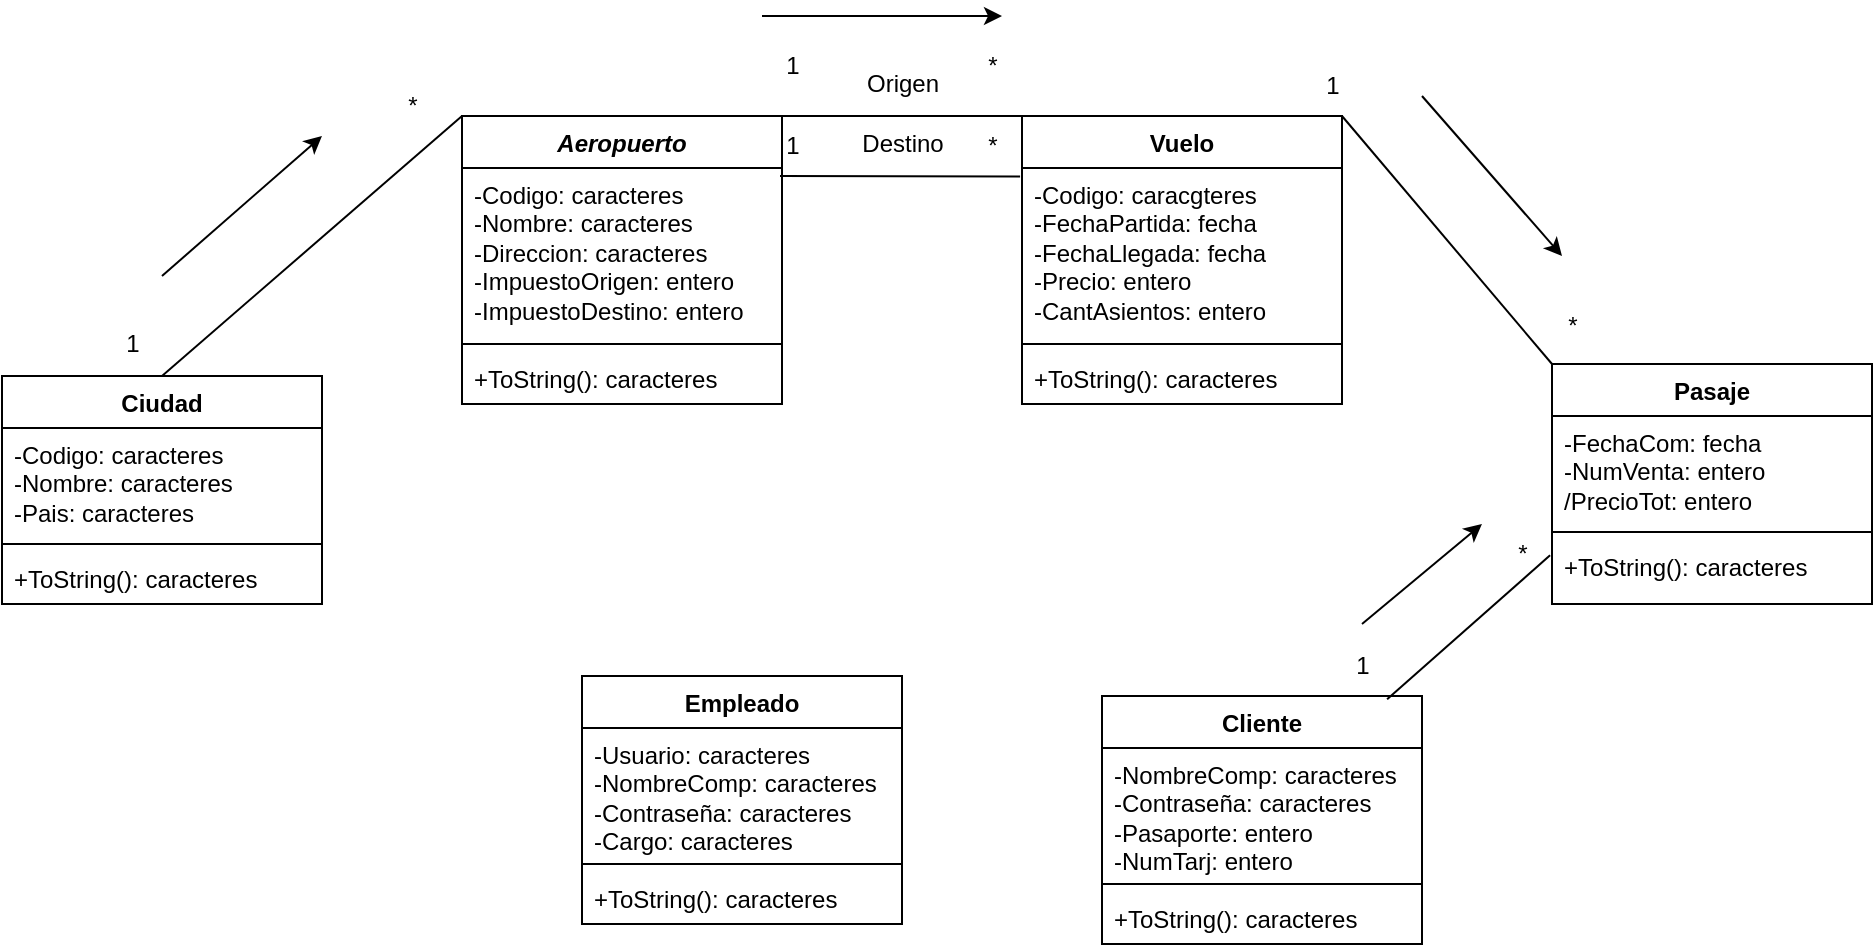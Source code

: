 <mxfile version="23.1.5" type="device" pages="3">
  <diagram name="Modelo Conceptual" id="PpMxtKXdosvNzZQvIxOS">
    <mxGraphModel dx="756" dy="410" grid="1" gridSize="10" guides="1" tooltips="1" connect="1" arrows="1" fold="1" page="1" pageScale="1" pageWidth="1169" pageHeight="827" math="0" shadow="0">
      <root>
        <mxCell id="0" />
        <mxCell id="1" parent="0" />
        <mxCell id="sRL96X8cFWMMWIsdlb1E-1" value="&lt;i&gt;Aeropuerto&lt;/i&gt;" style="swimlane;fontStyle=1;align=center;verticalAlign=top;childLayout=stackLayout;horizontal=1;startSize=26;horizontalStack=0;resizeParent=1;resizeParentMax=0;resizeLast=0;collapsible=1;marginBottom=0;whiteSpace=wrap;html=1;" parent="1" vertex="1">
          <mxGeometry x="340" y="200" width="160" height="144" as="geometry" />
        </mxCell>
        <mxCell id="sRL96X8cFWMMWIsdlb1E-2" value="-Codigo: caracteres&lt;br&gt;-Nombre: caracteres&lt;br&gt;-Direccion: caracteres&lt;br&gt;-ImpuestoOrigen: entero&lt;br&gt;-ImpuestoDestino: entero" style="text;strokeColor=none;fillColor=none;align=left;verticalAlign=top;spacingLeft=4;spacingRight=4;overflow=hidden;rotatable=0;points=[[0,0.5],[1,0.5]];portConstraint=eastwest;whiteSpace=wrap;html=1;" parent="sRL96X8cFWMMWIsdlb1E-1" vertex="1">
          <mxGeometry y="26" width="160" height="84" as="geometry" />
        </mxCell>
        <mxCell id="sRL96X8cFWMMWIsdlb1E-3" value="" style="line;strokeWidth=1;fillColor=none;align=left;verticalAlign=middle;spacingTop=-1;spacingLeft=3;spacingRight=3;rotatable=0;labelPosition=right;points=[];portConstraint=eastwest;strokeColor=inherit;" parent="sRL96X8cFWMMWIsdlb1E-1" vertex="1">
          <mxGeometry y="110" width="160" height="8" as="geometry" />
        </mxCell>
        <mxCell id="sRL96X8cFWMMWIsdlb1E-4" value="+ToString(): caracteres" style="text;strokeColor=none;fillColor=none;align=left;verticalAlign=top;spacingLeft=4;spacingRight=4;overflow=hidden;rotatable=0;points=[[0,0.5],[1,0.5]];portConstraint=eastwest;whiteSpace=wrap;html=1;" parent="sRL96X8cFWMMWIsdlb1E-1" vertex="1">
          <mxGeometry y="118" width="160" height="26" as="geometry" />
        </mxCell>
        <mxCell id="sRL96X8cFWMMWIsdlb1E-5" value="Vuelo" style="swimlane;fontStyle=1;align=center;verticalAlign=top;childLayout=stackLayout;horizontal=1;startSize=26;horizontalStack=0;resizeParent=1;resizeParentMax=0;resizeLast=0;collapsible=1;marginBottom=0;whiteSpace=wrap;html=1;" parent="1" vertex="1">
          <mxGeometry x="620" y="200" width="160" height="144" as="geometry" />
        </mxCell>
        <mxCell id="sRL96X8cFWMMWIsdlb1E-6" value="-Codigo: caracgteres&lt;br&gt;-FechaPartida: fecha&lt;br&gt;-FechaLlegada: fecha&lt;br&gt;-Precio: entero&lt;br&gt;-CantAsientos: entero" style="text;strokeColor=none;fillColor=none;align=left;verticalAlign=top;spacingLeft=4;spacingRight=4;overflow=hidden;rotatable=0;points=[[0,0.5],[1,0.5]];portConstraint=eastwest;whiteSpace=wrap;html=1;" parent="sRL96X8cFWMMWIsdlb1E-5" vertex="1">
          <mxGeometry y="26" width="160" height="84" as="geometry" />
        </mxCell>
        <mxCell id="sRL96X8cFWMMWIsdlb1E-7" value="" style="line;strokeWidth=1;fillColor=none;align=left;verticalAlign=middle;spacingTop=-1;spacingLeft=3;spacingRight=3;rotatable=0;labelPosition=right;points=[];portConstraint=eastwest;strokeColor=inherit;" parent="sRL96X8cFWMMWIsdlb1E-5" vertex="1">
          <mxGeometry y="110" width="160" height="8" as="geometry" />
        </mxCell>
        <mxCell id="sRL96X8cFWMMWIsdlb1E-8" value="+ToString(): caracteres" style="text;strokeColor=none;fillColor=none;align=left;verticalAlign=top;spacingLeft=4;spacingRight=4;overflow=hidden;rotatable=0;points=[[0,0.5],[1,0.5]];portConstraint=eastwest;whiteSpace=wrap;html=1;" parent="sRL96X8cFWMMWIsdlb1E-5" vertex="1">
          <mxGeometry y="118" width="160" height="26" as="geometry" />
        </mxCell>
        <mxCell id="sRL96X8cFWMMWIsdlb1E-21" value="Cliente" style="swimlane;fontStyle=1;align=center;verticalAlign=top;childLayout=stackLayout;horizontal=1;startSize=26;horizontalStack=0;resizeParent=1;resizeParentMax=0;resizeLast=0;collapsible=1;marginBottom=0;whiteSpace=wrap;html=1;" parent="1" vertex="1">
          <mxGeometry x="660" y="490" width="160" height="124" as="geometry" />
        </mxCell>
        <mxCell id="sRL96X8cFWMMWIsdlb1E-22" value="-NombreComp: caracteres&lt;br&gt;-Contraseña: caracteres&lt;br&gt;-Pasaporte: entero&lt;br&gt;-NumTarj: entero" style="text;strokeColor=none;fillColor=none;align=left;verticalAlign=top;spacingLeft=4;spacingRight=4;overflow=hidden;rotatable=0;points=[[0,0.5],[1,0.5]];portConstraint=eastwest;whiteSpace=wrap;html=1;" parent="sRL96X8cFWMMWIsdlb1E-21" vertex="1">
          <mxGeometry y="26" width="160" height="64" as="geometry" />
        </mxCell>
        <mxCell id="sRL96X8cFWMMWIsdlb1E-23" value="" style="line;strokeWidth=1;fillColor=none;align=left;verticalAlign=middle;spacingTop=-1;spacingLeft=3;spacingRight=3;rotatable=0;labelPosition=right;points=[];portConstraint=eastwest;strokeColor=inherit;" parent="sRL96X8cFWMMWIsdlb1E-21" vertex="1">
          <mxGeometry y="90" width="160" height="8" as="geometry" />
        </mxCell>
        <mxCell id="sRL96X8cFWMMWIsdlb1E-24" value="+ToString(): caracteres" style="text;strokeColor=none;fillColor=none;align=left;verticalAlign=top;spacingLeft=4;spacingRight=4;overflow=hidden;rotatable=0;points=[[0,0.5],[1,0.5]];portConstraint=eastwest;whiteSpace=wrap;html=1;" parent="sRL96X8cFWMMWIsdlb1E-21" vertex="1">
          <mxGeometry y="98" width="160" height="26" as="geometry" />
        </mxCell>
        <mxCell id="sRL96X8cFWMMWIsdlb1E-25" value="Empleado" style="swimlane;fontStyle=1;align=center;verticalAlign=top;childLayout=stackLayout;horizontal=1;startSize=26;horizontalStack=0;resizeParent=1;resizeParentMax=0;resizeLast=0;collapsible=1;marginBottom=0;whiteSpace=wrap;html=1;" parent="1" vertex="1">
          <mxGeometry x="400" y="480" width="160" height="124" as="geometry" />
        </mxCell>
        <mxCell id="sRL96X8cFWMMWIsdlb1E-26" value="-Usuario: caracteres&lt;br&gt;-NombreComp: caracteres&lt;br&gt;-Contraseña: caracteres&lt;br&gt;-Cargo: caracteres" style="text;strokeColor=none;fillColor=none;align=left;verticalAlign=top;spacingLeft=4;spacingRight=4;overflow=hidden;rotatable=0;points=[[0,0.5],[1,0.5]];portConstraint=eastwest;whiteSpace=wrap;html=1;" parent="sRL96X8cFWMMWIsdlb1E-25" vertex="1">
          <mxGeometry y="26" width="160" height="64" as="geometry" />
        </mxCell>
        <mxCell id="sRL96X8cFWMMWIsdlb1E-27" value="" style="line;strokeWidth=1;fillColor=none;align=left;verticalAlign=middle;spacingTop=-1;spacingLeft=3;spacingRight=3;rotatable=0;labelPosition=right;points=[];portConstraint=eastwest;strokeColor=inherit;" parent="sRL96X8cFWMMWIsdlb1E-25" vertex="1">
          <mxGeometry y="90" width="160" height="8" as="geometry" />
        </mxCell>
        <mxCell id="sRL96X8cFWMMWIsdlb1E-28" value="+ToString(): caracteres" style="text;strokeColor=none;fillColor=none;align=left;verticalAlign=top;spacingLeft=4;spacingRight=4;overflow=hidden;rotatable=0;points=[[0,0.5],[1,0.5]];portConstraint=eastwest;whiteSpace=wrap;html=1;" parent="sRL96X8cFWMMWIsdlb1E-25" vertex="1">
          <mxGeometry y="98" width="160" height="26" as="geometry" />
        </mxCell>
        <mxCell id="sRL96X8cFWMMWIsdlb1E-29" value="Ciudad" style="swimlane;fontStyle=1;align=center;verticalAlign=top;childLayout=stackLayout;horizontal=1;startSize=26;horizontalStack=0;resizeParent=1;resizeParentMax=0;resizeLast=0;collapsible=1;marginBottom=0;whiteSpace=wrap;html=1;" parent="1" vertex="1">
          <mxGeometry x="110" y="330" width="160" height="114" as="geometry" />
        </mxCell>
        <mxCell id="sRL96X8cFWMMWIsdlb1E-30" value="-Codigo: caracteres&lt;br&gt;-Nombre: caracteres&lt;br&gt;-Pais: caracteres&lt;br&gt;-" style="text;strokeColor=none;fillColor=none;align=left;verticalAlign=top;spacingLeft=4;spacingRight=4;overflow=hidden;rotatable=0;points=[[0,0.5],[1,0.5]];portConstraint=eastwest;whiteSpace=wrap;html=1;" parent="sRL96X8cFWMMWIsdlb1E-29" vertex="1">
          <mxGeometry y="26" width="160" height="54" as="geometry" />
        </mxCell>
        <mxCell id="sRL96X8cFWMMWIsdlb1E-31" value="" style="line;strokeWidth=1;fillColor=none;align=left;verticalAlign=middle;spacingTop=-1;spacingLeft=3;spacingRight=3;rotatable=0;labelPosition=right;points=[];portConstraint=eastwest;strokeColor=inherit;" parent="sRL96X8cFWMMWIsdlb1E-29" vertex="1">
          <mxGeometry y="80" width="160" height="8" as="geometry" />
        </mxCell>
        <mxCell id="sRL96X8cFWMMWIsdlb1E-32" value="+ToString(): caracteres" style="text;strokeColor=none;fillColor=none;align=left;verticalAlign=top;spacingLeft=4;spacingRight=4;overflow=hidden;rotatable=0;points=[[0,0.5],[1,0.5]];portConstraint=eastwest;whiteSpace=wrap;html=1;" parent="sRL96X8cFWMMWIsdlb1E-29" vertex="1">
          <mxGeometry y="88" width="160" height="26" as="geometry" />
        </mxCell>
        <mxCell id="sRL96X8cFWMMWIsdlb1E-38" value="Pasaje" style="swimlane;fontStyle=1;align=center;verticalAlign=top;childLayout=stackLayout;horizontal=1;startSize=26;horizontalStack=0;resizeParent=1;resizeParentMax=0;resizeLast=0;collapsible=1;marginBottom=0;whiteSpace=wrap;html=1;" parent="1" vertex="1">
          <mxGeometry x="885" y="324" width="160" height="120" as="geometry" />
        </mxCell>
        <mxCell id="sRL96X8cFWMMWIsdlb1E-39" value="-FechaCom: fecha&lt;br&gt;-NumVenta: entero&lt;br&gt;/PrecioTot: entero" style="text;strokeColor=none;fillColor=none;align=left;verticalAlign=top;spacingLeft=4;spacingRight=4;overflow=hidden;rotatable=0;points=[[0,0.5],[1,0.5]];portConstraint=eastwest;whiteSpace=wrap;html=1;" parent="sRL96X8cFWMMWIsdlb1E-38" vertex="1">
          <mxGeometry y="26" width="160" height="54" as="geometry" />
        </mxCell>
        <mxCell id="sRL96X8cFWMMWIsdlb1E-40" value="" style="line;strokeWidth=1;fillColor=none;align=left;verticalAlign=middle;spacingTop=-1;spacingLeft=3;spacingRight=3;rotatable=0;labelPosition=right;points=[];portConstraint=eastwest;strokeColor=inherit;" parent="sRL96X8cFWMMWIsdlb1E-38" vertex="1">
          <mxGeometry y="80" width="160" height="8" as="geometry" />
        </mxCell>
        <mxCell id="sRL96X8cFWMMWIsdlb1E-41" value="+ToString(): caracteres" style="text;strokeColor=none;fillColor=none;align=left;verticalAlign=top;spacingLeft=4;spacingRight=4;overflow=hidden;rotatable=0;points=[[0,0.5],[1,0.5]];portConstraint=eastwest;whiteSpace=wrap;html=1;" parent="sRL96X8cFWMMWIsdlb1E-38" vertex="1">
          <mxGeometry y="88" width="160" height="32" as="geometry" />
        </mxCell>
        <mxCell id="QexR0zyqSn6A-QoJpb7h-7" value="" style="endArrow=none;html=1;rounded=0;exitX=0.5;exitY=0;exitDx=0;exitDy=0;entryX=0;entryY=0;entryDx=0;entryDy=0;" parent="1" source="sRL96X8cFWMMWIsdlb1E-29" target="sRL96X8cFWMMWIsdlb1E-1" edge="1">
          <mxGeometry width="50" height="50" relative="1" as="geometry">
            <mxPoint x="299" y="100" as="sourcePoint" />
            <mxPoint x="201" y="163" as="targetPoint" />
          </mxGeometry>
        </mxCell>
        <mxCell id="QexR0zyqSn6A-QoJpb7h-8" value="" style="endArrow=none;html=1;rounded=0;exitX=0;exitY=0;exitDx=0;exitDy=0;entryX=1;entryY=0;entryDx=0;entryDy=0;" parent="1" source="sRL96X8cFWMMWIsdlb1E-5" target="sRL96X8cFWMMWIsdlb1E-1" edge="1">
          <mxGeometry width="50" height="50" relative="1" as="geometry">
            <mxPoint x="508" y="260" as="sourcePoint" />
            <mxPoint x="410" y="323" as="targetPoint" />
          </mxGeometry>
        </mxCell>
        <mxCell id="QexR0zyqSn6A-QoJpb7h-9" value="" style="endArrow=none;html=1;rounded=0;entryX=-0.006;entryY=0.24;entryDx=0;entryDy=0;entryPerimeter=0;exitX=0.891;exitY=0.013;exitDx=0;exitDy=0;exitPerimeter=0;" parent="1" source="sRL96X8cFWMMWIsdlb1E-21" target="sRL96X8cFWMMWIsdlb1E-41" edge="1">
          <mxGeometry width="50" height="50" relative="1" as="geometry">
            <mxPoint x="1140" y="530" as="sourcePoint" />
            <mxPoint x="620" y="696" as="targetPoint" />
          </mxGeometry>
        </mxCell>
        <mxCell id="QexR0zyqSn6A-QoJpb7h-11" value="" style="endArrow=none;html=1;rounded=0;entryX=1;entryY=0;entryDx=0;entryDy=0;exitX=0;exitY=0;exitDx=0;exitDy=0;" parent="1" source="sRL96X8cFWMMWIsdlb1E-38" target="sRL96X8cFWMMWIsdlb1E-5" edge="1">
          <mxGeometry width="50" height="50" relative="1" as="geometry">
            <mxPoint x="981" y="246" as="sourcePoint" />
            <mxPoint x="935" y="150" as="targetPoint" />
          </mxGeometry>
        </mxCell>
        <mxCell id="QexR0zyqSn6A-QoJpb7h-12" value="1" style="text;html=1;align=center;verticalAlign=middle;resizable=0;points=[];autosize=1;strokeColor=none;fillColor=none;" parent="1" vertex="1">
          <mxGeometry x="490" y="160" width="30" height="30" as="geometry" />
        </mxCell>
        <mxCell id="QexR0zyqSn6A-QoJpb7h-13" value="*" style="text;html=1;align=center;verticalAlign=middle;resizable=0;points=[];autosize=1;strokeColor=none;fillColor=none;" parent="1" vertex="1">
          <mxGeometry x="590" y="160" width="30" height="30" as="geometry" />
        </mxCell>
        <mxCell id="QexR0zyqSn6A-QoJpb7h-14" value="*" style="text;html=1;align=center;verticalAlign=middle;resizable=0;points=[];autosize=1;strokeColor=none;fillColor=none;" parent="1" vertex="1">
          <mxGeometry x="300" y="180" width="30" height="30" as="geometry" />
        </mxCell>
        <mxCell id="QexR0zyqSn6A-QoJpb7h-16" value="1" style="text;html=1;align=center;verticalAlign=middle;resizable=0;points=[];autosize=1;strokeColor=none;fillColor=none;" parent="1" vertex="1">
          <mxGeometry x="160" y="299" width="30" height="30" as="geometry" />
        </mxCell>
        <mxCell id="QexR0zyqSn6A-QoJpb7h-18" value="*" style="text;html=1;align=center;verticalAlign=middle;resizable=0;points=[];autosize=1;strokeColor=none;fillColor=none;" parent="1" vertex="1">
          <mxGeometry x="880" y="290" width="30" height="30" as="geometry" />
        </mxCell>
        <mxCell id="QexR0zyqSn6A-QoJpb7h-19" value="1" style="text;html=1;align=center;verticalAlign=middle;resizable=0;points=[];autosize=1;strokeColor=none;fillColor=none;" parent="1" vertex="1">
          <mxGeometry x="760" y="170" width="30" height="30" as="geometry" />
        </mxCell>
        <mxCell id="QexR0zyqSn6A-QoJpb7h-20" value="*" style="text;html=1;align=center;verticalAlign=middle;resizable=0;points=[];autosize=1;strokeColor=none;fillColor=none;" parent="1" vertex="1">
          <mxGeometry x="855" y="404" width="30" height="30" as="geometry" />
        </mxCell>
        <mxCell id="QexR0zyqSn6A-QoJpb7h-21" value="1" style="text;html=1;align=center;verticalAlign=middle;resizable=0;points=[];autosize=1;strokeColor=none;fillColor=none;" parent="1" vertex="1">
          <mxGeometry x="775" y="460" width="30" height="30" as="geometry" />
        </mxCell>
        <mxCell id="QexR0zyqSn6A-QoJpb7h-37" value="" style="endArrow=none;html=1;rounded=0;exitX=-0.006;exitY=0.05;exitDx=0;exitDy=0;exitPerimeter=0;" parent="1" source="sRL96X8cFWMMWIsdlb1E-6" edge="1">
          <mxGeometry width="50" height="50" relative="1" as="geometry">
            <mxPoint x="580" y="220" as="sourcePoint" />
            <mxPoint x="499" y="230" as="targetPoint" />
          </mxGeometry>
        </mxCell>
        <mxCell id="QexR0zyqSn6A-QoJpb7h-38" value="Origen" style="text;html=1;align=center;verticalAlign=middle;resizable=0;points=[];autosize=1;strokeColor=none;fillColor=none;" parent="1" vertex="1">
          <mxGeometry x="530" y="169" width="60" height="30" as="geometry" />
        </mxCell>
        <mxCell id="QexR0zyqSn6A-QoJpb7h-39" value="Destino" style="text;html=1;align=center;verticalAlign=middle;resizable=0;points=[];autosize=1;strokeColor=none;fillColor=none;" parent="1" vertex="1">
          <mxGeometry x="530" y="199" width="60" height="30" as="geometry" />
        </mxCell>
        <mxCell id="QexR0zyqSn6A-QoJpb7h-40" value="1" style="text;html=1;align=center;verticalAlign=middle;resizable=0;points=[];autosize=1;strokeColor=none;fillColor=none;" parent="1" vertex="1">
          <mxGeometry x="490" y="200" width="30" height="30" as="geometry" />
        </mxCell>
        <mxCell id="QexR0zyqSn6A-QoJpb7h-41" value="*" style="text;html=1;align=center;verticalAlign=middle;resizable=0;points=[];autosize=1;strokeColor=none;fillColor=none;" parent="1" vertex="1">
          <mxGeometry x="590" y="200" width="30" height="30" as="geometry" />
        </mxCell>
        <mxCell id="srkghiYJ7GgYP3Ijng9f-1" value="" style="edgeStyle=none;orthogonalLoop=1;jettySize=auto;html=1;rounded=0;" parent="1" edge="1">
          <mxGeometry width="100" relative="1" as="geometry">
            <mxPoint x="190" y="280" as="sourcePoint" />
            <mxPoint x="270" y="210" as="targetPoint" />
            <Array as="points" />
          </mxGeometry>
        </mxCell>
        <mxCell id="srkghiYJ7GgYP3Ijng9f-2" value="" style="edgeStyle=none;orthogonalLoop=1;jettySize=auto;html=1;rounded=0;" parent="1" edge="1">
          <mxGeometry width="100" relative="1" as="geometry">
            <mxPoint x="490" y="150" as="sourcePoint" />
            <mxPoint x="610" y="150" as="targetPoint" />
            <Array as="points" />
          </mxGeometry>
        </mxCell>
        <mxCell id="srkghiYJ7GgYP3Ijng9f-3" value="" style="edgeStyle=none;orthogonalLoop=1;jettySize=auto;html=1;rounded=0;" parent="1" edge="1">
          <mxGeometry width="100" relative="1" as="geometry">
            <mxPoint x="820" y="190" as="sourcePoint" />
            <mxPoint x="890" y="270" as="targetPoint" />
            <Array as="points" />
          </mxGeometry>
        </mxCell>
        <mxCell id="srkghiYJ7GgYP3Ijng9f-4" value="" style="edgeStyle=none;orthogonalLoop=1;jettySize=auto;html=1;rounded=0;" parent="1" edge="1">
          <mxGeometry width="100" relative="1" as="geometry">
            <mxPoint x="790" y="454" as="sourcePoint" />
            <mxPoint x="850" y="404" as="targetPoint" />
            <Array as="points" />
          </mxGeometry>
        </mxCell>
      </root>
    </mxGraphModel>
  </diagram>
  <diagram id="P5nq3AjdxbOrZdMhNdXX" name="MER, DER, Pasaje a tablas">
    <mxGraphModel dx="889" dy="482" grid="1" gridSize="10" guides="1" tooltips="1" connect="1" arrows="1" fold="1" page="1" pageScale="1" pageWidth="1169" pageHeight="827" math="0" shadow="0">
      <root>
        <mxCell id="0" />
        <mxCell id="1" parent="0" />
        <mxCell id="vClFZgKO7_eKQfY1oOnH-2" style="edgeStyle=orthogonalEdgeStyle;rounded=0;orthogonalLoop=1;jettySize=auto;html=1;exitX=-0.015;exitY=0.354;exitDx=0;exitDy=0;entryX=1;entryY=0.5;entryDx=0;entryDy=0;exitPerimeter=0;endArrow=oval;endFill=1;" parent="1" source="Z6jeI_mgV8oB72T7DMET-2" target="QlrHyE0H9-jE_oixUf7V-4" edge="1">
          <mxGeometry relative="1" as="geometry">
            <mxPoint x="733.16" y="39.16" as="sourcePoint" />
            <Array as="points">
              <mxPoint x="735" y="111" />
              <mxPoint x="735" y="80" />
              <mxPoint x="675" y="80" />
            </Array>
          </mxGeometry>
        </mxCell>
        <mxCell id="yMhxypqkr0eHzw2rosWs-9" style="edgeStyle=orthogonalEdgeStyle;rounded=0;orthogonalLoop=1;jettySize=auto;html=1;exitX=0;exitY=0.5;exitDx=0;exitDy=0;endArrow=oval;endFill=1;" parent="1" source="Z6jeI_mgV8oB72T7DMET-1" target="o-m5I1yGw1_TvS6_mQVE-2" edge="1">
          <mxGeometry relative="1" as="geometry" />
        </mxCell>
        <mxCell id="yMhxypqkr0eHzw2rosWs-11" style="edgeStyle=orthogonalEdgeStyle;rounded=0;orthogonalLoop=1;jettySize=auto;html=1;exitX=0.25;exitY=0;exitDx=0;exitDy=0;endArrow=oval;endFill=1;" parent="1" source="Z6jeI_mgV8oB72T7DMET-1" target="-ipPqNXCyCaQHDU_oj0B-3" edge="1">
          <mxGeometry relative="1" as="geometry" />
        </mxCell>
        <mxCell id="yMhxypqkr0eHzw2rosWs-14" style="edgeStyle=orthogonalEdgeStyle;rounded=0;orthogonalLoop=1;jettySize=auto;html=1;exitX=1;exitY=0.5;exitDx=0;exitDy=0;endArrow=oval;endFill=1;" parent="1" source="Z6jeI_mgV8oB72T7DMET-1" target="-ipPqNXCyCaQHDU_oj0B-5" edge="1">
          <mxGeometry relative="1" as="geometry">
            <Array as="points">
              <mxPoint x="475" y="120" />
              <mxPoint x="475" y="120" />
            </Array>
          </mxGeometry>
        </mxCell>
        <mxCell id="mcNv0dGxfYie1YKcS4wq-10" value="" style="edgeStyle=orthogonalEdgeStyle;rounded=0;orthogonalLoop=1;jettySize=auto;html=1;endArrow=oval;endFill=1;" parent="1" source="Z6jeI_mgV8oB72T7DMET-1" target="mcNv0dGxfYie1YKcS4wq-1" edge="1">
          <mxGeometry relative="1" as="geometry" />
        </mxCell>
        <mxCell id="QlrHyE0H9-jE_oixUf7V-1" style="edgeStyle=orthogonalEdgeStyle;rounded=0;orthogonalLoop=1;jettySize=auto;html=1;exitX=1;exitY=0.75;exitDx=0;exitDy=0;entryX=0;entryY=0.5;entryDx=0;entryDy=0;endArrow=none;endFill=0;" parent="1" source="Z6jeI_mgV8oB72T7DMET-1" target="mcNv0dGxfYie1YKcS4wq-6" edge="1">
          <mxGeometry relative="1" as="geometry" />
        </mxCell>
        <mxCell id="vClFZgKO7_eKQfY1oOnH-1" style="edgeStyle=orthogonalEdgeStyle;rounded=0;orthogonalLoop=1;jettySize=auto;html=1;exitX=1;exitY=0.25;exitDx=0;exitDy=0;entryX=0;entryY=0.5;entryDx=0;entryDy=0;endArrow=none;endFill=0;" parent="1" source="Z6jeI_mgV8oB72T7DMET-1" target="QlrHyE0H9-jE_oixUf7V-4" edge="1">
          <mxGeometry relative="1" as="geometry" />
        </mxCell>
        <mxCell id="Z6jeI_mgV8oB72T7DMET-1" value="Aeropuerto" style="rounded=0;whiteSpace=wrap;html=1;" parent="1" vertex="1">
          <mxGeometry x="355" y="90" width="120" height="60" as="geometry" />
        </mxCell>
        <mxCell id="yMhxypqkr0eHzw2rosWs-8" style="edgeStyle=orthogonalEdgeStyle;rounded=0;orthogonalLoop=1;jettySize=auto;html=1;exitX=1;exitY=0.5;exitDx=0;exitDy=0;endArrow=oval;endFill=1;" parent="1" source="Z6jeI_mgV8oB72T7DMET-2" target="RSwXWZcx5cbU5uzKroWf-6" edge="1">
          <mxGeometry relative="1" as="geometry" />
        </mxCell>
        <mxCell id="mcNv0dGxfYie1YKcS4wq-15" style="edgeStyle=orthogonalEdgeStyle;rounded=0;orthogonalLoop=1;jettySize=auto;html=1;exitX=0.25;exitY=1;exitDx=0;exitDy=0;endArrow=none;endFill=0;" parent="1" source="Z6jeI_mgV8oB72T7DMET-2" target="mcNv0dGxfYie1YKcS4wq-7" edge="1">
          <mxGeometry relative="1" as="geometry">
            <mxPoint x="820" y="198" as="targetPoint" />
          </mxGeometry>
        </mxCell>
        <mxCell id="QlrHyE0H9-jE_oixUf7V-2" style="edgeStyle=orthogonalEdgeStyle;rounded=0;orthogonalLoop=1;jettySize=auto;html=1;exitX=0;exitY=0.75;exitDx=0;exitDy=0;entryX=1;entryY=0.5;entryDx=0;entryDy=0;endArrow=oval;endFill=1;" parent="1" source="Z6jeI_mgV8oB72T7DMET-2" target="mcNv0dGxfYie1YKcS4wq-6" edge="1">
          <mxGeometry relative="1" as="geometry" />
        </mxCell>
        <mxCell id="Z6jeI_mgV8oB72T7DMET-2" value="Vuelo" style="rounded=0;whiteSpace=wrap;html=1;" parent="1" vertex="1">
          <mxGeometry x="785" y="90" width="120" height="60" as="geometry" />
        </mxCell>
        <mxCell id="RSwXWZcx5cbU5uzKroWf-2" value="&lt;u&gt;CodigoV&lt;/u&gt;" style="text;html=1;align=center;verticalAlign=middle;resizable=0;points=[];autosize=1;strokeColor=none;fillColor=none;" parent="1" vertex="1">
          <mxGeometry x="745" y="38" width="70" height="30" as="geometry" />
        </mxCell>
        <mxCell id="RSwXWZcx5cbU5uzKroWf-3" value="FechaPartida" style="text;html=1;align=center;verticalAlign=middle;resizable=0;points=[];autosize=1;strokeColor=none;fillColor=none;" parent="1" vertex="1">
          <mxGeometry x="795" y="20" width="90" height="30" as="geometry" />
        </mxCell>
        <mxCell id="RSwXWZcx5cbU5uzKroWf-4" value="FechaLlegada" style="text;html=1;align=center;verticalAlign=middle;resizable=0;points=[];autosize=1;strokeColor=none;fillColor=none;" parent="1" vertex="1">
          <mxGeometry x="845" y="38" width="100" height="30" as="geometry" />
        </mxCell>
        <mxCell id="RSwXWZcx5cbU5uzKroWf-5" value="Precio" style="text;html=1;align=center;verticalAlign=middle;resizable=0;points=[];autosize=1;strokeColor=none;fillColor=none;" parent="1" vertex="1">
          <mxGeometry x="925" y="68" width="60" height="30" as="geometry" />
        </mxCell>
        <mxCell id="RSwXWZcx5cbU5uzKroWf-6" value="CantAsientos" style="text;html=1;align=center;verticalAlign=middle;resizable=0;points=[];autosize=1;strokeColor=none;fillColor=none;" parent="1" vertex="1">
          <mxGeometry x="925" y="110" width="90" height="30" as="geometry" />
        </mxCell>
        <mxCell id="o-m5I1yGw1_TvS6_mQVE-2" value="&lt;u&gt;CodigoA&lt;/u&gt;" style="text;html=1;align=center;verticalAlign=middle;resizable=0;points=[];autosize=1;strokeColor=none;fillColor=none;" parent="1" vertex="1">
          <mxGeometry x="255" y="105" width="70" height="30" as="geometry" />
        </mxCell>
        <mxCell id="-ipPqNXCyCaQHDU_oj0B-2" value="NombreA" style="text;html=1;align=center;verticalAlign=middle;resizable=0;points=[];autosize=1;strokeColor=none;fillColor=none;" parent="1" vertex="1">
          <mxGeometry x="280" y="50" width="70" height="30" as="geometry" />
        </mxCell>
        <mxCell id="-ipPqNXCyCaQHDU_oj0B-3" value="Direccion" style="text;html=1;align=center;verticalAlign=middle;resizable=0;points=[];autosize=1;strokeColor=none;fillColor=none;" parent="1" vertex="1">
          <mxGeometry x="350" y="50" width="70" height="30" as="geometry" />
        </mxCell>
        <mxCell id="-ipPqNXCyCaQHDU_oj0B-4" value="ImpuestoOri" style="text;html=1;align=center;verticalAlign=middle;resizable=0;points=[];autosize=1;strokeColor=none;fillColor=none;" parent="1" vertex="1">
          <mxGeometry x="385" y="28" width="90" height="30" as="geometry" />
        </mxCell>
        <mxCell id="-ipPqNXCyCaQHDU_oj0B-5" value="OmpuestoDes" style="text;html=1;align=center;verticalAlign=middle;resizable=0;points=[];autosize=1;strokeColor=none;fillColor=none;" parent="1" vertex="1">
          <mxGeometry x="430" y="58" width="100" height="30" as="geometry" />
        </mxCell>
        <mxCell id="mcNv0dGxfYie1YKcS4wq-11" style="edgeStyle=orthogonalEdgeStyle;rounded=0;orthogonalLoop=1;jettySize=auto;html=1;exitX=1;exitY=0.5;exitDx=0;exitDy=0;entryX=0.5;entryY=1;entryDx=0;entryDy=0;endArrow=none;endFill=0;" parent="1" source="yMhxypqkr0eHzw2rosWs-2" target="mcNv0dGxfYie1YKcS4wq-1" edge="1">
          <mxGeometry relative="1" as="geometry">
            <Array as="points">
              <mxPoint x="280" y="246" />
              <mxPoint x="375" y="246" />
            </Array>
          </mxGeometry>
        </mxCell>
        <mxCell id="yMhxypqkr0eHzw2rosWs-2" value="Ciudad" style="rounded=0;whiteSpace=wrap;html=1;" parent="1" vertex="1">
          <mxGeometry x="160" y="208" width="120" height="60" as="geometry" />
        </mxCell>
        <mxCell id="yMhxypqkr0eHzw2rosWs-4" style="edgeStyle=orthogonalEdgeStyle;rounded=0;orthogonalLoop=1;jettySize=auto;html=1;exitX=0;exitY=0.25;exitDx=0;exitDy=0;entryX=0.648;entryY=1.011;entryDx=0;entryDy=0;entryPerimeter=0;endArrow=oval;endFill=1;" parent="1" source="Z6jeI_mgV8oB72T7DMET-2" target="RSwXWZcx5cbU5uzKroWf-2" edge="1">
          <mxGeometry relative="1" as="geometry">
            <Array as="points">
              <mxPoint x="785" y="68" />
            </Array>
          </mxGeometry>
        </mxCell>
        <mxCell id="yMhxypqkr0eHzw2rosWs-5" style="edgeStyle=orthogonalEdgeStyle;rounded=0;orthogonalLoop=1;jettySize=auto;html=1;exitX=0;exitY=0;exitDx=0;exitDy=0;entryX=0.457;entryY=0.956;entryDx=0;entryDy=0;entryPerimeter=0;endArrow=oval;endFill=1;" parent="1" source="Z6jeI_mgV8oB72T7DMET-2" target="RSwXWZcx5cbU5uzKroWf-3" edge="1">
          <mxGeometry relative="1" as="geometry">
            <Array as="points">
              <mxPoint x="835" y="90" />
              <mxPoint x="835" y="64" />
              <mxPoint x="836" y="64" />
            </Array>
          </mxGeometry>
        </mxCell>
        <mxCell id="yMhxypqkr0eHzw2rosWs-6" style="edgeStyle=orthogonalEdgeStyle;rounded=0;orthogonalLoop=1;jettySize=auto;html=1;exitX=0.75;exitY=0;exitDx=0;exitDy=0;entryX=0.337;entryY=1.067;entryDx=0;entryDy=0;entryPerimeter=0;endArrow=oval;endFill=1;" parent="1" source="Z6jeI_mgV8oB72T7DMET-2" target="RSwXWZcx5cbU5uzKroWf-4" edge="1">
          <mxGeometry relative="1" as="geometry" />
        </mxCell>
        <mxCell id="yMhxypqkr0eHzw2rosWs-7" style="edgeStyle=orthogonalEdgeStyle;rounded=0;orthogonalLoop=1;jettySize=auto;html=1;exitX=1;exitY=0;exitDx=0;exitDy=0;entryX=0.033;entryY=0.622;entryDx=0;entryDy=0;entryPerimeter=0;endArrow=oval;endFill=1;" parent="1" source="Z6jeI_mgV8oB72T7DMET-2" target="RSwXWZcx5cbU5uzKroWf-5" edge="1">
          <mxGeometry relative="1" as="geometry" />
        </mxCell>
        <mxCell id="yMhxypqkr0eHzw2rosWs-10" style="edgeStyle=orthogonalEdgeStyle;rounded=0;orthogonalLoop=1;jettySize=auto;html=1;exitX=0;exitY=0;exitDx=0;exitDy=0;entryX=0.79;entryY=0.944;entryDx=0;entryDy=0;entryPerimeter=0;endArrow=oval;endFill=1;" parent="1" source="Z6jeI_mgV8oB72T7DMET-1" target="-ipPqNXCyCaQHDU_oj0B-2" edge="1">
          <mxGeometry relative="1" as="geometry" />
        </mxCell>
        <mxCell id="yMhxypqkr0eHzw2rosWs-13" style="edgeStyle=orthogonalEdgeStyle;rounded=0;orthogonalLoop=1;jettySize=auto;html=1;exitX=1;exitY=0;exitDx=0;exitDy=0;entryX=0.3;entryY=0.944;entryDx=0;entryDy=0;entryPerimeter=0;endArrow=oval;endFill=1;" parent="1" source="Z6jeI_mgV8oB72T7DMET-1" target="-ipPqNXCyCaQHDU_oj0B-4" edge="1">
          <mxGeometry relative="1" as="geometry">
            <Array as="points">
              <mxPoint x="432" y="90" />
            </Array>
          </mxGeometry>
        </mxCell>
        <mxCell id="HXBEGkh7b9bb5qNZEI-K-1" value="&lt;u&gt;CodigoC&lt;/u&gt;" style="text;html=1;align=center;verticalAlign=middle;resizable=0;points=[];autosize=1;strokeColor=none;fillColor=none;" parent="1" vertex="1">
          <mxGeometry x="70" y="178" width="70" height="30" as="geometry" />
        </mxCell>
        <mxCell id="HXBEGkh7b9bb5qNZEI-K-2" value="NombreC" style="text;html=1;align=center;verticalAlign=middle;resizable=0;points=[];autosize=1;strokeColor=none;fillColor=none;" parent="1" vertex="1">
          <mxGeometry x="140" y="156" width="70" height="30" as="geometry" />
        </mxCell>
        <mxCell id="HXBEGkh7b9bb5qNZEI-K-3" value="Pais" style="text;html=1;align=center;verticalAlign=middle;resizable=0;points=[];autosize=1;strokeColor=none;fillColor=none;" parent="1" vertex="1">
          <mxGeometry x="225" y="156" width="50" height="30" as="geometry" />
        </mxCell>
        <mxCell id="HXBEGkh7b9bb5qNZEI-K-4" style="edgeStyle=orthogonalEdgeStyle;rounded=0;orthogonalLoop=1;jettySize=auto;html=1;exitX=0;exitY=0;exitDx=0;exitDy=0;entryX=0.731;entryY=1.202;entryDx=0;entryDy=0;entryPerimeter=0;endArrow=oval;endFill=1;" parent="1" source="yMhxypqkr0eHzw2rosWs-2" target="HXBEGkh7b9bb5qNZEI-K-1" edge="1">
          <mxGeometry relative="1" as="geometry" />
        </mxCell>
        <mxCell id="HXBEGkh7b9bb5qNZEI-K-5" style="edgeStyle=orthogonalEdgeStyle;rounded=0;orthogonalLoop=1;jettySize=auto;html=1;exitX=0.25;exitY=0;exitDx=0;exitDy=0;entryX=0.471;entryY=1.073;entryDx=0;entryDy=0;entryPerimeter=0;endArrow=oval;endFill=1;" parent="1" source="yMhxypqkr0eHzw2rosWs-2" target="HXBEGkh7b9bb5qNZEI-K-2" edge="1">
          <mxGeometry relative="1" as="geometry" />
        </mxCell>
        <mxCell id="HXBEGkh7b9bb5qNZEI-K-6" style="edgeStyle=orthogonalEdgeStyle;rounded=0;orthogonalLoop=1;jettySize=auto;html=1;exitX=0.75;exitY=0;exitDx=0;exitDy=0;entryX=0.559;entryY=1.073;entryDx=0;entryDy=0;entryPerimeter=0;endArrow=oval;endFill=1;" parent="1" source="yMhxypqkr0eHzw2rosWs-2" target="HXBEGkh7b9bb5qNZEI-K-3" edge="1">
          <mxGeometry relative="1" as="geometry" />
        </mxCell>
        <mxCell id="XAYYpXUA9tUHkQobTZhd-7" style="edgeStyle=orthogonalEdgeStyle;rounded=0;orthogonalLoop=1;jettySize=auto;html=1;exitX=0;exitY=0.25;exitDx=0;exitDy=0;endArrow=oval;endFill=1;" parent="1" source="XAYYpXUA9tUHkQobTZhd-1" target="XAYYpXUA9tUHkQobTZhd-3" edge="1">
          <mxGeometry relative="1" as="geometry">
            <Array as="points">
              <mxPoint x="925" y="278" />
            </Array>
          </mxGeometry>
        </mxCell>
        <mxCell id="mcNv0dGxfYie1YKcS4wq-14" style="edgeStyle=orthogonalEdgeStyle;rounded=0;orthogonalLoop=1;jettySize=auto;html=1;exitX=0;exitY=0;exitDx=0;exitDy=0;entryX=0.5;entryY=1;entryDx=0;entryDy=0;endArrow=oval;endFill=1;" parent="1" source="XAYYpXUA9tUHkQobTZhd-1" target="mcNv0dGxfYie1YKcS4wq-7" edge="1">
          <mxGeometry relative="1" as="geometry">
            <Array as="points">
              <mxPoint x="925" y="250" />
              <mxPoint x="820" y="250" />
            </Array>
          </mxGeometry>
        </mxCell>
        <mxCell id="mcNv0dGxfYie1YKcS4wq-18" style="edgeStyle=orthogonalEdgeStyle;rounded=0;orthogonalLoop=1;jettySize=auto;html=1;exitX=0.5;exitY=1;exitDx=0;exitDy=0;entryX=0.5;entryY=0;entryDx=0;entryDy=0;endArrow=oval;endFill=1;" parent="1" source="XAYYpXUA9tUHkQobTZhd-1" target="mcNv0dGxfYie1YKcS4wq-4" edge="1">
          <mxGeometry relative="1" as="geometry">
            <Array as="points">
              <mxPoint x="985" y="378" />
              <mxPoint x="985" y="378" />
            </Array>
          </mxGeometry>
        </mxCell>
        <mxCell id="XAYYpXUA9tUHkQobTZhd-1" value="Pasaje" style="whiteSpace=wrap;html=1;" parent="1" vertex="1">
          <mxGeometry x="925" y="252" width="120" height="60" as="geometry" />
        </mxCell>
        <mxCell id="XAYYpXUA9tUHkQobTZhd-3" value="FechaVenta" style="text;html=1;align=center;verticalAlign=middle;resizable=0;points=[];autosize=1;strokeColor=none;fillColor=none;" parent="1" vertex="1">
          <mxGeometry x="905" y="208" width="90" height="30" as="geometry" />
        </mxCell>
        <mxCell id="XAYYpXUA9tUHkQobTZhd-4" value="&lt;u&gt;NumVen&lt;/u&gt;" style="text;html=1;align=center;verticalAlign=middle;resizable=0;points=[];autosize=1;strokeColor=none;fillColor=none;" parent="1" vertex="1">
          <mxGeometry x="965" y="180" width="70" height="30" as="geometry" />
        </mxCell>
        <mxCell id="XAYYpXUA9tUHkQobTZhd-6" value="PrecioTot" style="text;html=1;align=center;verticalAlign=middle;resizable=0;points=[];autosize=1;strokeColor=none;fillColor=none;" parent="1" vertex="1">
          <mxGeometry x="1015" y="198" width="70" height="30" as="geometry" />
        </mxCell>
        <mxCell id="XAYYpXUA9tUHkQobTZhd-8" style="edgeStyle=orthogonalEdgeStyle;rounded=0;orthogonalLoop=1;jettySize=auto;html=1;exitX=0.25;exitY=0;exitDx=0;exitDy=0;entryX=0.735;entryY=1.151;entryDx=0;entryDy=0;entryPerimeter=0;endArrow=oval;endFill=1;" parent="1" source="XAYYpXUA9tUHkQobTZhd-1" target="XAYYpXUA9tUHkQobTZhd-4" edge="1">
          <mxGeometry relative="1" as="geometry">
            <Array as="points">
              <mxPoint x="1016" y="252" />
            </Array>
          </mxGeometry>
        </mxCell>
        <mxCell id="ppL5fQyIwf9bI_9eSjnh-10" style="edgeStyle=orthogonalEdgeStyle;rounded=0;orthogonalLoop=1;jettySize=auto;html=1;exitX=1;exitY=0.25;exitDx=0;exitDy=0;endArrow=oval;endFill=1;" parent="1" source="ppL5fQyIwf9bI_9eSjnh-1" target="ppL5fQyIwf9bI_9eSjnh-6" edge="1">
          <mxGeometry relative="1" as="geometry" />
        </mxCell>
        <mxCell id="mcNv0dGxfYie1YKcS4wq-20" style="edgeStyle=orthogonalEdgeStyle;rounded=0;orthogonalLoop=1;jettySize=auto;html=1;exitX=1;exitY=0.5;exitDx=0;exitDy=0;entryX=0.5;entryY=1;entryDx=0;entryDy=0;endArrow=none;endFill=0;" parent="1" source="ppL5fQyIwf9bI_9eSjnh-1" target="mcNv0dGxfYie1YKcS4wq-4" edge="1">
          <mxGeometry relative="1" as="geometry">
            <Array as="points">
              <mxPoint x="795" y="418" />
              <mxPoint x="970" y="418" />
              <mxPoint x="970" y="421" />
            </Array>
          </mxGeometry>
        </mxCell>
        <mxCell id="ppL5fQyIwf9bI_9eSjnh-1" value="Cliente" style="whiteSpace=wrap;html=1;" parent="1" vertex="1">
          <mxGeometry x="675" y="378" width="120" height="60" as="geometry" />
        </mxCell>
        <mxCell id="ppL5fQyIwf9bI_9eSjnh-3" value="NombreCompC" style="text;html=1;align=center;verticalAlign=middle;resizable=0;points=[];autosize=1;strokeColor=none;fillColor=none;" parent="1" vertex="1">
          <mxGeometry x="550" y="348" width="110" height="30" as="geometry" />
        </mxCell>
        <mxCell id="ppL5fQyIwf9bI_9eSjnh-4" value="ContraC" style="text;html=1;align=center;verticalAlign=middle;resizable=0;points=[];autosize=1;strokeColor=none;fillColor=none;" parent="1" vertex="1">
          <mxGeometry x="660" y="318" width="70" height="30" as="geometry" />
        </mxCell>
        <mxCell id="ppL5fQyIwf9bI_9eSjnh-5" value="&lt;u&gt;Pasaporte&lt;/u&gt;" style="text;html=1;align=center;verticalAlign=middle;resizable=0;points=[];autosize=1;strokeColor=none;fillColor=none;" parent="1" vertex="1">
          <mxGeometry x="765" y="318" width="80" height="30" as="geometry" />
        </mxCell>
        <mxCell id="ppL5fQyIwf9bI_9eSjnh-6" value="NumeroTarj" style="text;html=1;align=center;verticalAlign=middle;resizable=0;points=[];autosize=1;strokeColor=none;fillColor=none;" parent="1" vertex="1">
          <mxGeometry x="820" y="376" width="90" height="30" as="geometry" />
        </mxCell>
        <mxCell id="ppL5fQyIwf9bI_9eSjnh-7" style="edgeStyle=orthogonalEdgeStyle;rounded=0;orthogonalLoop=1;jettySize=auto;html=1;exitX=0;exitY=0.25;exitDx=0;exitDy=0;entryX=0.6;entryY=1;entryDx=0;entryDy=0;entryPerimeter=0;endArrow=oval;endFill=1;" parent="1" source="ppL5fQyIwf9bI_9eSjnh-1" target="ppL5fQyIwf9bI_9eSjnh-3" edge="1">
          <mxGeometry relative="1" as="geometry">
            <Array as="points">
              <mxPoint x="675" y="398" />
              <mxPoint x="615" y="398" />
            </Array>
          </mxGeometry>
        </mxCell>
        <mxCell id="ppL5fQyIwf9bI_9eSjnh-8" style="edgeStyle=orthogonalEdgeStyle;rounded=0;orthogonalLoop=1;jettySize=auto;html=1;exitX=0.25;exitY=0;exitDx=0;exitDy=0;entryX=0.5;entryY=1;entryDx=0;entryDy=0;entryPerimeter=0;endArrow=oval;endFill=1;" parent="1" source="ppL5fQyIwf9bI_9eSjnh-1" target="ppL5fQyIwf9bI_9eSjnh-4" edge="1">
          <mxGeometry relative="1" as="geometry" />
        </mxCell>
        <mxCell id="ppL5fQyIwf9bI_9eSjnh-9" style="edgeStyle=orthogonalEdgeStyle;rounded=0;orthogonalLoop=1;jettySize=auto;html=1;exitX=0.75;exitY=0;exitDx=0;exitDy=0;entryX=0.408;entryY=1.084;entryDx=0;entryDy=0;entryPerimeter=0;endArrow=oval;endFill=1;" parent="1" source="ppL5fQyIwf9bI_9eSjnh-1" target="ppL5fQyIwf9bI_9eSjnh-5" edge="1">
          <mxGeometry relative="1" as="geometry">
            <Array as="points">
              <mxPoint x="798" y="378" />
            </Array>
          </mxGeometry>
        </mxCell>
        <mxCell id="5DAEBeKVlhXoExdQti0M-9" style="edgeStyle=orthogonalEdgeStyle;rounded=0;orthogonalLoop=1;jettySize=auto;html=1;exitX=0.25;exitY=0;exitDx=0;exitDy=0;endArrow=oval;endFill=1;" parent="1" source="5DAEBeKVlhXoExdQti0M-2" target="5DAEBeKVlhXoExdQti0M-5" edge="1">
          <mxGeometry relative="1" as="geometry" />
        </mxCell>
        <mxCell id="5DAEBeKVlhXoExdQti0M-10" style="edgeStyle=orthogonalEdgeStyle;rounded=0;orthogonalLoop=1;jettySize=auto;html=1;exitX=0.75;exitY=0;exitDx=0;exitDy=0;endArrow=oval;endFill=1;" parent="1" source="5DAEBeKVlhXoExdQti0M-2" target="5DAEBeKVlhXoExdQti0M-6" edge="1">
          <mxGeometry relative="1" as="geometry" />
        </mxCell>
        <mxCell id="5DAEBeKVlhXoExdQti0M-11" style="edgeStyle=orthogonalEdgeStyle;rounded=0;orthogonalLoop=1;jettySize=auto;html=1;exitX=1;exitY=0.25;exitDx=0;exitDy=0;endArrow=oval;endFill=1;" parent="1" source="5DAEBeKVlhXoExdQti0M-2" target="5DAEBeKVlhXoExdQti0M-7" edge="1">
          <mxGeometry relative="1" as="geometry" />
        </mxCell>
        <mxCell id="5DAEBeKVlhXoExdQti0M-2" value="Empleado" style="whiteSpace=wrap;html=1;" parent="1" vertex="1">
          <mxGeometry x="305" y="361" width="120" height="60" as="geometry" />
        </mxCell>
        <mxCell id="5DAEBeKVlhXoExdQti0M-4" value="&lt;u&gt;Usuario&lt;/u&gt;" style="text;html=1;align=center;verticalAlign=middle;resizable=0;points=[];autosize=1;strokeColor=none;fillColor=none;" parent="1" vertex="1">
          <mxGeometry x="205" y="361" width="60" height="30" as="geometry" />
        </mxCell>
        <mxCell id="5DAEBeKVlhXoExdQti0M-5" value="NombreCompE" style="text;html=1;align=center;verticalAlign=middle;resizable=0;points=[];autosize=1;strokeColor=none;fillColor=none;" parent="1" vertex="1">
          <mxGeometry x="250" y="316" width="110" height="30" as="geometry" />
        </mxCell>
        <mxCell id="5DAEBeKVlhXoExdQti0M-6" value="ContraE" style="text;html=1;align=center;verticalAlign=middle;resizable=0;points=[];autosize=1;strokeColor=none;fillColor=none;" parent="1" vertex="1">
          <mxGeometry x="375" y="316" width="70" height="30" as="geometry" />
        </mxCell>
        <mxCell id="5DAEBeKVlhXoExdQti0M-7" value="Cargo" style="text;html=1;align=center;verticalAlign=middle;resizable=0;points=[];autosize=1;strokeColor=none;fillColor=none;" parent="1" vertex="1">
          <mxGeometry x="445" y="346" width="60" height="30" as="geometry" />
        </mxCell>
        <mxCell id="5DAEBeKVlhXoExdQti0M-8" style="edgeStyle=orthogonalEdgeStyle;rounded=0;orthogonalLoop=1;jettySize=auto;html=1;exitX=0;exitY=0.25;exitDx=0;exitDy=0;entryX=1.074;entryY=0.671;entryDx=0;entryDy=0;entryPerimeter=0;endArrow=oval;endFill=1;" parent="1" source="5DAEBeKVlhXoExdQti0M-2" target="5DAEBeKVlhXoExdQti0M-4" edge="1">
          <mxGeometry relative="1" as="geometry" />
        </mxCell>
        <mxCell id="mcNv0dGxfYie1YKcS4wq-1" value="" style="rhombus;whiteSpace=wrap;html=1;" parent="1" vertex="1">
          <mxGeometry x="360" y="218" width="30" height="30" as="geometry" />
        </mxCell>
        <mxCell id="mcNv0dGxfYie1YKcS4wq-4" value="" style="rhombus;whiteSpace=wrap;html=1;" parent="1" vertex="1">
          <mxGeometry x="970" y="391" width="30" height="30" as="geometry" />
        </mxCell>
        <mxCell id="mcNv0dGxfYie1YKcS4wq-6" value="Partida" style="rhombus;whiteSpace=wrap;html=1;" parent="1" vertex="1">
          <mxGeometry x="600" y="129" width="80" height="52" as="geometry" />
        </mxCell>
        <mxCell id="mcNv0dGxfYie1YKcS4wq-7" value="" style="rhombus;whiteSpace=wrap;html=1;" parent="1" vertex="1">
          <mxGeometry x="805" y="208" width="30" height="30" as="geometry" />
        </mxCell>
        <mxCell id="mcNv0dGxfYie1YKcS4wq-12" value="N" style="text;html=1;align=center;verticalAlign=middle;resizable=0;points=[];autosize=1;strokeColor=none;fillColor=none;" parent="1" vertex="1">
          <mxGeometry x="415" y="150" width="30" height="30" as="geometry" />
        </mxCell>
        <mxCell id="mcNv0dGxfYie1YKcS4wq-13" value="1" style="text;html=1;align=center;verticalAlign=middle;resizable=0;points=[];autosize=1;strokeColor=none;fillColor=none;" parent="1" vertex="1">
          <mxGeometry x="280" y="218" width="30" height="30" as="geometry" />
        </mxCell>
        <mxCell id="mcNv0dGxfYie1YKcS4wq-16" value="N" style="text;html=1;align=center;verticalAlign=middle;resizable=0;points=[];autosize=1;strokeColor=none;fillColor=none;" parent="1" vertex="1">
          <mxGeometry x="895" y="248" width="30" height="30" as="geometry" />
        </mxCell>
        <mxCell id="mcNv0dGxfYie1YKcS4wq-17" value="1" style="text;html=1;align=center;verticalAlign=middle;resizable=0;points=[];autosize=1;strokeColor=none;fillColor=none;" parent="1" vertex="1">
          <mxGeometry x="815" y="148" width="30" height="30" as="geometry" />
        </mxCell>
        <mxCell id="QlrHyE0H9-jE_oixUf7V-4" value="Destino" style="rhombus;whiteSpace=wrap;html=1;" parent="1" vertex="1">
          <mxGeometry x="595" y="63" width="80" height="40" as="geometry" />
        </mxCell>
        <mxCell id="GHmHpQmKu_fmdbDNILdm-1" value="1" style="text;html=1;align=center;verticalAlign=middle;resizable=0;points=[];autosize=1;strokeColor=none;fillColor=none;" parent="1" vertex="1">
          <mxGeometry x="475" y="140" width="30" height="30" as="geometry" />
        </mxCell>
        <mxCell id="GHmHpQmKu_fmdbDNILdm-2" value="N" style="text;html=1;align=center;verticalAlign=middle;resizable=0;points=[];autosize=1;strokeColor=none;fillColor=none;" parent="1" vertex="1">
          <mxGeometry x="755" y="80" width="30" height="30" as="geometry" />
        </mxCell>
        <mxCell id="GHmHpQmKu_fmdbDNILdm-3" value="1" style="text;html=1;align=center;verticalAlign=middle;resizable=0;points=[];autosize=1;strokeColor=none;fillColor=none;" parent="1" vertex="1">
          <mxGeometry x="475" y="80" width="30" height="30" as="geometry" />
        </mxCell>
        <mxCell id="GHmHpQmKu_fmdbDNILdm-4" value="N" style="text;html=1;align=center;verticalAlign=middle;resizable=0;points=[];autosize=1;strokeColor=none;fillColor=none;" parent="1" vertex="1">
          <mxGeometry x="755" y="135" width="30" height="30" as="geometry" />
        </mxCell>
        <mxCell id="4VwNh76Zuzb-kJOcetJB-1" value="N" style="text;html=1;align=center;verticalAlign=middle;resizable=0;points=[];autosize=1;strokeColor=none;fillColor=none;" parent="1" vertex="1">
          <mxGeometry x="985" y="312" width="30" height="30" as="geometry" />
        </mxCell>
        <mxCell id="4VwNh76Zuzb-kJOcetJB-2" value="1" style="text;html=1;align=center;verticalAlign=middle;resizable=0;points=[];autosize=1;strokeColor=none;fillColor=none;" parent="1" vertex="1">
          <mxGeometry x="795" y="421" width="30" height="30" as="geometry" />
        </mxCell>
        <mxCell id="d994BxfJSCuc9Xk4GLL8-1" style="edgeStyle=orthogonalEdgeStyle;rounded=0;orthogonalLoop=1;jettySize=auto;html=1;exitX=1;exitY=0;exitDx=0;exitDy=0;entryX=0.544;entryY=0.982;entryDx=0;entryDy=0;entryPerimeter=0;endArrow=oval;endFill=1;" parent="1" source="XAYYpXUA9tUHkQobTZhd-1" target="XAYYpXUA9tUHkQobTZhd-6" edge="1">
          <mxGeometry relative="1" as="geometry" />
        </mxCell>
        <mxCell id="aHT81Q1X87r7xL2PVb2Q-1" value="&lt;font style=&quot;font-size: 14px;&quot;&gt;&lt;b&gt;RNE&lt;/b&gt;&lt;br&gt;CIUDAD&lt;br&gt;- CodigoC: = 6 caracteres&lt;br&gt;AEROPUERTO&lt;br&gt;- CodigoA: = 3 caracteres&lt;br&gt;- ImpuestoOri: No puede ser negativo&amp;nbsp;&lt;br&gt;- ImpuestoDes: No puede ser negativo&lt;br&gt;VUELO&lt;br&gt;- CodigoV: Alfanumerico = 15 caracteres&lt;br&gt;&amp;nbsp;- FechaPartida: debe ser &amp;gt; a la fecha actual&lt;br style=&quot;border-color: var(--border-color);&quot;&gt;- FechaLlegada: debe ser &amp;gt; a FechaPartida.&lt;br&gt;- Precio: &amp;gt; 0&lt;br&gt;- CantAsientos: &amp;gt;= 100 y &amp;lt;=300&lt;br&gt;PASAJE&lt;br&gt;- NumVenta: &amp;gt;0&lt;br&gt;- PrecioTot: &amp;gt;0&lt;br&gt;CLIENTE&lt;br&gt;- Pasaporte: &amp;gt; 7 caracteres y &amp;lt;a 12&lt;br&gt;- ContraC: &amp;gt; 8 caracteres&lt;br&gt;- NumeroTarj: = 16 caracteress&lt;br&gt;EMPLEADO&lt;br&gt;- Cargo: valor pre cargado (Gerente – Vendedor – Admin)&lt;/font&gt;" style="text;html=1;align=left;verticalAlign=middle;resizable=0;points=[];autosize=1;strokeColor=none;fillColor=none;" parent="1" vertex="1">
          <mxGeometry x="100" y="433" width="380" height="380" as="geometry" />
        </mxCell>
        <mxCell id="aHT81Q1X87r7xL2PVb2Q-2" value="&lt;font style=&quot;font-size: 14px;&quot;&gt;&lt;b&gt;Pasaje a Tablas&lt;/b&gt;&lt;br&gt;&lt;br&gt;Ciudad (&lt;u&gt;CodigoC&lt;/u&gt;, NombreC Pais)&lt;br&gt;Aeropuerto (&lt;u&gt;CodigoA&lt;/u&gt;,&amp;nbsp;&lt;span style=&quot;border-color: var(--border-color);&quot;&gt;CodigoC&lt;/span&gt;&lt;u style=&quot;border-color: var(--border-color);&quot;&gt;,&amp;nbsp;&lt;/u&gt;NombreA, Direccion, ImpuestoOri, ImpuestoDes)&lt;br&gt;Vuelo (&lt;u&gt;CodigoV&lt;/u&gt;, CodigoA1, CodigoA2, FechaPartida, FechaLlegada, Precio, CantAsientos)&lt;br&gt;Cliente (&lt;u style=&quot;border-color: var(--border-color);&quot;&gt;Pasaporte&lt;/u&gt;, NombreCompC, ContraC, NumeroTarj)&lt;br&gt;Pasaje (&lt;u&gt;NumV&lt;/u&gt;, CodigoV, Pasaporte, FechaVenta, PrecioTot)&lt;br&gt;Empleado (&lt;u&gt;Usuario&lt;/u&gt;, NombreCompE, ContraE, Cargo)&lt;/font&gt;" style="text;html=1;align=left;verticalAlign=middle;resizable=0;points=[];autosize=1;strokeColor=none;fillColor=none;" parent="1" vertex="1">
          <mxGeometry x="579" y="470" width="590" height="150" as="geometry" />
        </mxCell>
      </root>
    </mxGraphModel>
  </diagram>
  <diagram id="XFVEfBUwX6e1wPkVUKRw" name="Diagrama de Capas">
    <mxGraphModel dx="2249" dy="1413" grid="1" gridSize="10" guides="1" tooltips="1" connect="1" arrows="1" fold="1" page="1" pageScale="1" pageWidth="1169" pageHeight="827" math="0" shadow="0">
      <root>
        <mxCell id="0" />
        <mxCell id="1" parent="0" />
        <mxCell id="pEMRk5PksZkZAgppeGau-1" value="Entidades Compartidas" style="shape=folder;fontStyle=1;tabWidth=110;tabHeight=30;tabPosition=left;html=1;boundedLbl=1;labelInHeader=1;container=1;collapsible=0;recursiveResize=0;whiteSpace=wrap;" parent="1" vertex="1">
          <mxGeometry x="260" y="-550" width="590" height="940" as="geometry" />
        </mxCell>
        <mxCell id="pEMRk5PksZkZAgppeGau-26" value="*" style="text;strokeColor=none;align=center;fillColor=none;html=1;verticalAlign=middle;whiteSpace=wrap;rounded=0;" parent="pEMRk5PksZkZAgppeGau-1" vertex="1">
          <mxGeometry x="241.5" y="310" width="60" height="30" as="geometry" />
        </mxCell>
        <mxCell id="WAWprNH7YNiPCPD8p-6g-42" value="&lt;i&gt;Aeropuerto&lt;/i&gt;" style="swimlane;fontStyle=1;align=center;verticalAlign=top;childLayout=stackLayout;horizontal=1;startSize=26;horizontalStack=0;resizeParent=1;resizeParentMax=0;resizeLast=0;collapsible=1;marginBottom=0;whiteSpace=wrap;html=1;" parent="pEMRk5PksZkZAgppeGau-1" vertex="1">
          <mxGeometry x="20" y="276" width="160" height="144" as="geometry" />
        </mxCell>
        <mxCell id="WAWprNH7YNiPCPD8p-6g-43" value="-Codigo: caracteres&lt;br&gt;-Nombre: caracteres&lt;br&gt;-Direccion: caracteres&lt;br&gt;-ImpuestoOrigen: entero&lt;br&gt;-ImpuestoDestino: entero" style="text;strokeColor=none;fillColor=none;align=left;verticalAlign=top;spacingLeft=4;spacingRight=4;overflow=hidden;rotatable=0;points=[[0,0.5],[1,0.5]];portConstraint=eastwest;whiteSpace=wrap;html=1;" parent="WAWprNH7YNiPCPD8p-6g-42" vertex="1">
          <mxGeometry y="26" width="160" height="84" as="geometry" />
        </mxCell>
        <mxCell id="WAWprNH7YNiPCPD8p-6g-44" value="" style="line;strokeWidth=1;fillColor=none;align=left;verticalAlign=middle;spacingTop=-1;spacingLeft=3;spacingRight=3;rotatable=0;labelPosition=right;points=[];portConstraint=eastwest;strokeColor=inherit;" parent="WAWprNH7YNiPCPD8p-6g-42" vertex="1">
          <mxGeometry y="110" width="160" height="8" as="geometry" />
        </mxCell>
        <mxCell id="WAWprNH7YNiPCPD8p-6g-45" value="+ToString(): caracteres" style="text;strokeColor=none;fillColor=none;align=left;verticalAlign=top;spacingLeft=4;spacingRight=4;overflow=hidden;rotatable=0;points=[[0,0.5],[1,0.5]];portConstraint=eastwest;whiteSpace=wrap;html=1;" parent="WAWprNH7YNiPCPD8p-6g-42" vertex="1">
          <mxGeometry y="118" width="160" height="26" as="geometry" />
        </mxCell>
        <mxCell id="WAWprNH7YNiPCPD8p-6g-46" value="Vuelo" style="swimlane;fontStyle=1;align=center;verticalAlign=top;childLayout=stackLayout;horizontal=1;startSize=26;horizontalStack=0;resizeParent=1;resizeParentMax=0;resizeLast=0;collapsible=1;marginBottom=0;whiteSpace=wrap;html=1;" parent="pEMRk5PksZkZAgppeGau-1" vertex="1">
          <mxGeometry x="286.5" y="276" width="160" height="144" as="geometry" />
        </mxCell>
        <mxCell id="WAWprNH7YNiPCPD8p-6g-47" value="-Codigo: caracgteres&lt;br&gt;-FechaPartida: fecha&lt;br&gt;-FechaLlegada: fecha&lt;br&gt;-Precio: entero&lt;br&gt;-CantAsientos: entero" style="text;strokeColor=none;fillColor=none;align=left;verticalAlign=top;spacingLeft=4;spacingRight=4;overflow=hidden;rotatable=0;points=[[0,0.5],[1,0.5]];portConstraint=eastwest;whiteSpace=wrap;html=1;" parent="WAWprNH7YNiPCPD8p-6g-46" vertex="1">
          <mxGeometry y="26" width="160" height="84" as="geometry" />
        </mxCell>
        <mxCell id="WAWprNH7YNiPCPD8p-6g-48" value="" style="line;strokeWidth=1;fillColor=none;align=left;verticalAlign=middle;spacingTop=-1;spacingLeft=3;spacingRight=3;rotatable=0;labelPosition=right;points=[];portConstraint=eastwest;strokeColor=inherit;" parent="WAWprNH7YNiPCPD8p-6g-46" vertex="1">
          <mxGeometry y="110" width="160" height="8" as="geometry" />
        </mxCell>
        <mxCell id="WAWprNH7YNiPCPD8p-6g-49" value="+ToString(): caracteres" style="text;strokeColor=none;fillColor=none;align=left;verticalAlign=top;spacingLeft=4;spacingRight=4;overflow=hidden;rotatable=0;points=[[0,0.5],[1,0.5]];portConstraint=eastwest;whiteSpace=wrap;html=1;" parent="WAWprNH7YNiPCPD8p-6g-46" vertex="1">
          <mxGeometry y="118" width="160" height="26" as="geometry" />
        </mxCell>
        <mxCell id="WAWprNH7YNiPCPD8p-6g-50" value="Cliente" style="swimlane;fontStyle=1;align=center;verticalAlign=top;childLayout=stackLayout;horizontal=1;startSize=26;horizontalStack=0;resizeParent=1;resizeParentMax=0;resizeLast=0;collapsible=1;marginBottom=0;whiteSpace=wrap;html=1;" parent="pEMRk5PksZkZAgppeGau-1" vertex="1">
          <mxGeometry x="241.5" y="700" width="160" height="124" as="geometry" />
        </mxCell>
        <mxCell id="WAWprNH7YNiPCPD8p-6g-51" value="-NombreComp: caracteres&lt;br&gt;-Contraseña: caracteres&lt;br&gt;-Pasaporte: entero&lt;br&gt;-NumTarj: entero" style="text;strokeColor=none;fillColor=none;align=left;verticalAlign=top;spacingLeft=4;spacingRight=4;overflow=hidden;rotatable=0;points=[[0,0.5],[1,0.5]];portConstraint=eastwest;whiteSpace=wrap;html=1;" parent="WAWprNH7YNiPCPD8p-6g-50" vertex="1">
          <mxGeometry y="26" width="160" height="64" as="geometry" />
        </mxCell>
        <mxCell id="WAWprNH7YNiPCPD8p-6g-52" value="" style="line;strokeWidth=1;fillColor=none;align=left;verticalAlign=middle;spacingTop=-1;spacingLeft=3;spacingRight=3;rotatable=0;labelPosition=right;points=[];portConstraint=eastwest;strokeColor=inherit;" parent="WAWprNH7YNiPCPD8p-6g-50" vertex="1">
          <mxGeometry y="90" width="160" height="8" as="geometry" />
        </mxCell>
        <mxCell id="WAWprNH7YNiPCPD8p-6g-53" value="+ToString(): caracteres" style="text;strokeColor=none;fillColor=none;align=left;verticalAlign=top;spacingLeft=4;spacingRight=4;overflow=hidden;rotatable=0;points=[[0,0.5],[1,0.5]];portConstraint=eastwest;whiteSpace=wrap;html=1;" parent="WAWprNH7YNiPCPD8p-6g-50" vertex="1">
          <mxGeometry y="98" width="160" height="26" as="geometry" />
        </mxCell>
        <mxCell id="WAWprNH7YNiPCPD8p-6g-54" value="Empleado" style="swimlane;fontStyle=1;align=center;verticalAlign=top;childLayout=stackLayout;horizontal=1;startSize=26;horizontalStack=0;resizeParent=1;resizeParentMax=0;resizeLast=0;collapsible=1;marginBottom=0;whiteSpace=wrap;html=1;" parent="pEMRk5PksZkZAgppeGau-1" vertex="1">
          <mxGeometry x="146.5" y="520" width="160" height="124" as="geometry" />
        </mxCell>
        <mxCell id="WAWprNH7YNiPCPD8p-6g-55" value="-Usuario: caracteres&lt;br&gt;-NombreComp: caracteres&lt;br&gt;-Contraseña: caracteres&lt;br&gt;-Cargo: caracteres" style="text;strokeColor=none;fillColor=none;align=left;verticalAlign=top;spacingLeft=4;spacingRight=4;overflow=hidden;rotatable=0;points=[[0,0.5],[1,0.5]];portConstraint=eastwest;whiteSpace=wrap;html=1;" parent="WAWprNH7YNiPCPD8p-6g-54" vertex="1">
          <mxGeometry y="26" width="160" height="64" as="geometry" />
        </mxCell>
        <mxCell id="WAWprNH7YNiPCPD8p-6g-56" value="" style="line;strokeWidth=1;fillColor=none;align=left;verticalAlign=middle;spacingTop=-1;spacingLeft=3;spacingRight=3;rotatable=0;labelPosition=right;points=[];portConstraint=eastwest;strokeColor=inherit;" parent="WAWprNH7YNiPCPD8p-6g-54" vertex="1">
          <mxGeometry y="90" width="160" height="8" as="geometry" />
        </mxCell>
        <mxCell id="WAWprNH7YNiPCPD8p-6g-57" value="+ToString(): caracteres" style="text;strokeColor=none;fillColor=none;align=left;verticalAlign=top;spacingLeft=4;spacingRight=4;overflow=hidden;rotatable=0;points=[[0,0.5],[1,0.5]];portConstraint=eastwest;whiteSpace=wrap;html=1;" parent="WAWprNH7YNiPCPD8p-6g-54" vertex="1">
          <mxGeometry y="98" width="160" height="26" as="geometry" />
        </mxCell>
        <mxCell id="WAWprNH7YNiPCPD8p-6g-58" value="Ciudad" style="swimlane;fontStyle=1;align=center;verticalAlign=top;childLayout=stackLayout;horizontal=1;startSize=26;horizontalStack=0;resizeParent=1;resizeParentMax=0;resizeLast=0;collapsible=1;marginBottom=0;whiteSpace=wrap;html=1;" parent="pEMRk5PksZkZAgppeGau-1" vertex="1">
          <mxGeometry x="191.5" y="70" width="160" height="114" as="geometry" />
        </mxCell>
        <mxCell id="WAWprNH7YNiPCPD8p-6g-59" value="-Codigo: caracteres&lt;br&gt;-Nombre: caracteres&lt;br&gt;-Pais: caracteres&lt;br&gt;-" style="text;strokeColor=none;fillColor=none;align=left;verticalAlign=top;spacingLeft=4;spacingRight=4;overflow=hidden;rotatable=0;points=[[0,0.5],[1,0.5]];portConstraint=eastwest;whiteSpace=wrap;html=1;" parent="WAWprNH7YNiPCPD8p-6g-58" vertex="1">
          <mxGeometry y="26" width="160" height="54" as="geometry" />
        </mxCell>
        <mxCell id="WAWprNH7YNiPCPD8p-6g-60" value="" style="line;strokeWidth=1;fillColor=none;align=left;verticalAlign=middle;spacingTop=-1;spacingLeft=3;spacingRight=3;rotatable=0;labelPosition=right;points=[];portConstraint=eastwest;strokeColor=inherit;" parent="WAWprNH7YNiPCPD8p-6g-58" vertex="1">
          <mxGeometry y="80" width="160" height="8" as="geometry" />
        </mxCell>
        <mxCell id="WAWprNH7YNiPCPD8p-6g-61" value="+ToString(): caracteres" style="text;strokeColor=none;fillColor=none;align=left;verticalAlign=top;spacingLeft=4;spacingRight=4;overflow=hidden;rotatable=0;points=[[0,0.5],[1,0.5]];portConstraint=eastwest;whiteSpace=wrap;html=1;" parent="WAWprNH7YNiPCPD8p-6g-58" vertex="1">
          <mxGeometry y="88" width="160" height="26" as="geometry" />
        </mxCell>
        <mxCell id="WAWprNH7YNiPCPD8p-6g-62" value="Pasaje" style="swimlane;fontStyle=1;align=center;verticalAlign=top;childLayout=stackLayout;horizontal=1;startSize=26;horizontalStack=0;resizeParent=1;resizeParentMax=0;resizeLast=0;collapsible=1;marginBottom=0;whiteSpace=wrap;html=1;" parent="pEMRk5PksZkZAgppeGau-1" vertex="1">
          <mxGeometry x="390" y="490" width="160" height="120" as="geometry" />
        </mxCell>
        <mxCell id="WAWprNH7YNiPCPD8p-6g-63" value="-NumVenta: entero&lt;br&gt;-FechaVenta: fecha&lt;br&gt;/PrecioTot: entero" style="text;strokeColor=none;fillColor=none;align=left;verticalAlign=top;spacingLeft=4;spacingRight=4;overflow=hidden;rotatable=0;points=[[0,0.5],[1,0.5]];portConstraint=eastwest;whiteSpace=wrap;html=1;" parent="WAWprNH7YNiPCPD8p-6g-62" vertex="1">
          <mxGeometry y="26" width="160" height="54" as="geometry" />
        </mxCell>
        <mxCell id="WAWprNH7YNiPCPD8p-6g-64" value="" style="line;strokeWidth=1;fillColor=none;align=left;verticalAlign=middle;spacingTop=-1;spacingLeft=3;spacingRight=3;rotatable=0;labelPosition=right;points=[];portConstraint=eastwest;strokeColor=inherit;" parent="WAWprNH7YNiPCPD8p-6g-62" vertex="1">
          <mxGeometry y="80" width="160" height="8" as="geometry" />
        </mxCell>
        <mxCell id="WAWprNH7YNiPCPD8p-6g-65" value="+ToString(): caracteres" style="text;strokeColor=none;fillColor=none;align=left;verticalAlign=top;spacingLeft=4;spacingRight=4;overflow=hidden;rotatable=0;points=[[0,0.5],[1,0.5]];portConstraint=eastwest;whiteSpace=wrap;html=1;" parent="WAWprNH7YNiPCPD8p-6g-62" vertex="1">
          <mxGeometry y="88" width="160" height="32" as="geometry" />
        </mxCell>
        <mxCell id="WAWprNH7YNiPCPD8p-6g-66" value="" style="endArrow=none;html=1;rounded=0;entryX=0.5;entryY=0;entryDx=0;entryDy=0;exitX=0.381;exitY=1.089;exitDx=0;exitDy=0;exitPerimeter=0;" parent="pEMRk5PksZkZAgppeGau-1" source="WAWprNH7YNiPCPD8p-6g-61" target="WAWprNH7YNiPCPD8p-6g-42" edge="1">
          <mxGeometry width="50" height="50" relative="1" as="geometry">
            <mxPoint x="120" y="190" as="sourcePoint" />
            <mxPoint x="131" y="93" as="targetPoint" />
          </mxGeometry>
        </mxCell>
        <mxCell id="WAWprNH7YNiPCPD8p-6g-67" value="" style="endArrow=none;html=1;rounded=0;exitX=0;exitY=0;exitDx=0;exitDy=0;entryX=1;entryY=0;entryDx=0;entryDy=0;" parent="pEMRk5PksZkZAgppeGau-1" source="WAWprNH7YNiPCPD8p-6g-46" target="WAWprNH7YNiPCPD8p-6g-42" edge="1">
          <mxGeometry width="50" height="50" relative="1" as="geometry">
            <mxPoint x="438" y="190" as="sourcePoint" />
            <mxPoint x="340" y="253" as="targetPoint" />
          </mxGeometry>
        </mxCell>
        <mxCell id="WAWprNH7YNiPCPD8p-6g-68" value="" style="endArrow=none;html=1;rounded=0;entryX=0.422;entryY=1.149;entryDx=0;entryDy=0;entryPerimeter=0;exitX=0.891;exitY=0.013;exitDx=0;exitDy=0;exitPerimeter=0;" parent="pEMRk5PksZkZAgppeGau-1" source="WAWprNH7YNiPCPD8p-6g-50" target="WAWprNH7YNiPCPD8p-6g-65" edge="1">
          <mxGeometry width="50" height="50" relative="1" as="geometry">
            <mxPoint x="1070" y="460" as="sourcePoint" />
            <mxPoint x="550" y="626" as="targetPoint" />
          </mxGeometry>
        </mxCell>
        <mxCell id="WAWprNH7YNiPCPD8p-6g-69" value="" style="endArrow=none;html=1;rounded=0;entryX=0.452;entryY=1.032;entryDx=0;entryDy=0;exitX=0;exitY=0;exitDx=0;exitDy=0;entryPerimeter=0;" parent="pEMRk5PksZkZAgppeGau-1" source="WAWprNH7YNiPCPD8p-6g-62" target="WAWprNH7YNiPCPD8p-6g-49" edge="1">
          <mxGeometry width="50" height="50" relative="1" as="geometry">
            <mxPoint x="911" y="176" as="sourcePoint" />
            <mxPoint x="865" y="80" as="targetPoint" />
          </mxGeometry>
        </mxCell>
        <mxCell id="WAWprNH7YNiPCPD8p-6g-70" value="1" style="text;html=1;align=center;verticalAlign=middle;resizable=0;points=[];autosize=1;strokeColor=none;fillColor=none;" parent="pEMRk5PksZkZAgppeGau-1" vertex="1">
          <mxGeometry x="170" y="250" width="30" height="30" as="geometry" />
        </mxCell>
        <mxCell id="WAWprNH7YNiPCPD8p-6g-71" value="*" style="text;html=1;align=center;verticalAlign=middle;resizable=0;points=[];autosize=1;strokeColor=none;fillColor=none;" parent="pEMRk5PksZkZAgppeGau-1" vertex="1">
          <mxGeometry x="256.5" y="250" width="30" height="30" as="geometry" />
        </mxCell>
        <mxCell id="WAWprNH7YNiPCPD8p-6g-73" value="1" style="text;html=1;align=center;verticalAlign=middle;resizable=0;points=[];autosize=1;strokeColor=none;fillColor=none;" parent="pEMRk5PksZkZAgppeGau-1" vertex="1">
          <mxGeometry x="191.5" y="184" width="30" height="30" as="geometry" />
        </mxCell>
        <mxCell id="WAWprNH7YNiPCPD8p-6g-74" value="*" style="text;html=1;align=center;verticalAlign=middle;resizable=0;points=[];autosize=1;strokeColor=none;fillColor=none;" parent="pEMRk5PksZkZAgppeGau-1" vertex="1">
          <mxGeometry x="385" y="460" width="30" height="30" as="geometry" />
        </mxCell>
        <mxCell id="WAWprNH7YNiPCPD8p-6g-76" value="*" style="text;html=1;align=center;verticalAlign=middle;resizable=0;points=[];autosize=1;strokeColor=none;fillColor=none;" parent="pEMRk5PksZkZAgppeGau-1" vertex="1">
          <mxGeometry x="416.5" y="610" width="30" height="30" as="geometry" />
        </mxCell>
        <mxCell id="WAWprNH7YNiPCPD8p-6g-77" value="1" style="text;html=1;align=center;verticalAlign=middle;resizable=0;points=[];autosize=1;strokeColor=none;fillColor=none;" parent="pEMRk5PksZkZAgppeGau-1" vertex="1">
          <mxGeometry x="360" y="670" width="30" height="30" as="geometry" />
        </mxCell>
        <mxCell id="WAWprNH7YNiPCPD8p-6g-78" value="" style="endArrow=none;html=1;rounded=0;exitX=-0.006;exitY=0.05;exitDx=0;exitDy=0;exitPerimeter=0;entryX=1.011;entryY=0.096;entryDx=0;entryDy=0;entryPerimeter=0;" parent="pEMRk5PksZkZAgppeGau-1" source="WAWprNH7YNiPCPD8p-6g-47" target="WAWprNH7YNiPCPD8p-6g-43" edge="1">
          <mxGeometry width="50" height="50" relative="1" as="geometry">
            <mxPoint x="510" y="150" as="sourcePoint" />
            <mxPoint x="429" y="160" as="targetPoint" />
          </mxGeometry>
        </mxCell>
        <mxCell id="WAWprNH7YNiPCPD8p-6g-79" value="Origen" style="text;html=1;align=center;verticalAlign=middle;resizable=0;points=[];autosize=1;strokeColor=none;fillColor=none;" parent="pEMRk5PksZkZAgppeGau-1" vertex="1">
          <mxGeometry x="196.5" y="246" width="60" height="30" as="geometry" />
        </mxCell>
        <mxCell id="WAWprNH7YNiPCPD8p-6g-80" value="Destino" style="text;html=1;align=center;verticalAlign=middle;resizable=0;points=[];autosize=1;strokeColor=none;fillColor=none;" parent="pEMRk5PksZkZAgppeGau-1" vertex="1">
          <mxGeometry x="190" y="280" width="60" height="30" as="geometry" />
        </mxCell>
        <mxCell id="WAWprNH7YNiPCPD8p-6g-81" value="1" style="text;html=1;align=center;verticalAlign=middle;resizable=0;points=[];autosize=1;strokeColor=none;fillColor=none;" parent="pEMRk5PksZkZAgppeGau-1" vertex="1">
          <mxGeometry x="180" y="310" width="30" height="30" as="geometry" />
        </mxCell>
        <mxCell id="WAWprNH7YNiPCPD8p-6g-82" value="1" style="text;html=1;align=center;verticalAlign=middle;resizable=0;points=[];autosize=1;strokeColor=none;fillColor=none;" parent="pEMRk5PksZkZAgppeGau-1" vertex="1">
          <mxGeometry x="360" y="420" width="30" height="30" as="geometry" />
        </mxCell>
        <mxCell id="pEMRk5PksZkZAgppeGau-27" value="*" style="text;strokeColor=none;align=center;fillColor=none;html=1;verticalAlign=middle;whiteSpace=wrap;rounded=0;" parent="pEMRk5PksZkZAgppeGau-1" vertex="1">
          <mxGeometry x="70" y="250" width="60" height="30" as="geometry" />
        </mxCell>
        <mxCell id="pEMRk5PksZkZAgppeGau-28" value="Logica" style="shape=folder;fontStyle=1;tabWidth=110;tabHeight=30;tabPosition=left;html=1;boundedLbl=1;labelInHeader=1;container=1;collapsible=0;recursiveResize=0;whiteSpace=wrap;" parent="1" vertex="1">
          <mxGeometry x="-870" y="-80" width="970" height="430" as="geometry" />
        </mxCell>
        <mxCell id="ty0dBALbhH8ht6FtGId5-12" value="LogicaEmpleado" style="swimlane;fontStyle=1;align=center;verticalAlign=top;childLayout=stackLayout;horizontal=1;startSize=26;horizontalStack=0;resizeParent=1;resizeParentMax=0;resizeLast=0;collapsible=1;marginBottom=0;" parent="pEMRk5PksZkZAgppeGau-28" vertex="1">
          <mxGeometry x="622" y="310" width="336" height="80" as="geometry" />
        </mxCell>
        <mxCell id="ty0dBALbhH8ht6FtGId5-13" value="" style="line;strokeWidth=1;fillColor=none;align=left;verticalAlign=middle;spacingTop=-1;spacingLeft=3;spacingRight=3;rotatable=0;labelPosition=right;points=[];portConstraint=eastwest;" parent="ty0dBALbhH8ht6FtGId5-12" vertex="1">
          <mxGeometry y="26" width="336" height="8" as="geometry" />
        </mxCell>
        <mxCell id="ty0dBALbhH8ht6FtGId5-14" value="+ Logueo(Usuario: caracteres, Contraseña: caracteres):&#xa;Empleado" style="text;strokeColor=none;fillColor=none;align=left;verticalAlign=top;spacingLeft=4;spacingRight=4;overflow=hidden;rotatable=0;points=[[0,0.5],[1,0.5]];portConstraint=eastwest;fontStyle=4" parent="ty0dBALbhH8ht6FtGId5-12" vertex="1">
          <mxGeometry y="34" width="336" height="46" as="geometry" />
        </mxCell>
        <mxCell id="ty0dBALbhH8ht6FtGId5-4" value="LogicaCiudad" style="swimlane;fontStyle=1;align=center;verticalAlign=top;childLayout=stackLayout;horizontal=1;startSize=26;horizontalStack=0;resizeParent=1;resizeParentMax=0;resizeLast=0;collapsible=1;marginBottom=0;whiteSpace=wrap;html=1;" parent="pEMRk5PksZkZAgppeGau-28" vertex="1">
          <mxGeometry x="12" y="68" width="218" height="130" as="geometry" />
        </mxCell>
        <mxCell id="ty0dBALbhH8ht6FtGId5-5" value="-" style="text;html=1;align=left;verticalAlign=middle;resizable=0;points=[];autosize=1;strokeColor=none;fillColor=none;" parent="ty0dBALbhH8ht6FtGId5-4" vertex="1">
          <mxGeometry y="26" width="218" height="30" as="geometry" />
        </mxCell>
        <mxCell id="ty0dBALbhH8ht6FtGId5-6" value="" style="line;strokeWidth=1;fillColor=none;align=left;verticalAlign=middle;spacingTop=-1;spacingLeft=3;spacingRight=3;rotatable=0;labelPosition=right;points=[];portConstraint=eastwest;strokeColor=inherit;" parent="ty0dBALbhH8ht6FtGId5-4" vertex="1">
          <mxGeometry y="56" width="218" height="4" as="geometry" />
        </mxCell>
        <mxCell id="ty0dBALbhH8ht6FtGId5-7" value="&lt;u style=&quot;border-color: var(--border-color);&quot;&gt;+ Buscar(CodigoC: caracteres):Ciudad&lt;br style=&quot;border-color: var(--border-color);&quot;&gt;&lt;/u&gt;&lt;u style=&quot;border-color: var(--border-color);&quot;&gt;+ Alta(UnaC: Ciudad)&lt;br style=&quot;border-color: var(--border-color);&quot;&gt;+ Modificar(&lt;/u&gt;&lt;u style=&quot;border-color: var(--border-color);&quot;&gt;UnaC: Ciudad&lt;/u&gt;&lt;u style=&quot;border-color: var(--border-color);&quot;&gt;)&lt;br style=&quot;border-color: var(--border-color);&quot;&gt;+Eliminar(&lt;/u&gt;&lt;u style=&quot;border-color: var(--border-color);&quot;&gt;UnaC: Ciudad)&lt;/u&gt;&lt;u&gt;&lt;br&gt;&lt;/u&gt;" style="text;strokeColor=none;fillColor=none;align=left;verticalAlign=top;spacingLeft=4;spacingRight=4;overflow=hidden;rotatable=0;points=[[0,0.5],[1,0.5]];portConstraint=eastwest;whiteSpace=wrap;html=1;" parent="ty0dBALbhH8ht6FtGId5-4" vertex="1">
          <mxGeometry y="60" width="218" height="70" as="geometry" />
        </mxCell>
        <mxCell id="ty0dBALbhH8ht6FtGId5-8" value="LogicaVuelo" style="swimlane;fontStyle=1;align=center;verticalAlign=top;childLayout=stackLayout;horizontal=1;startSize=26;horizontalStack=0;resizeParent=1;resizeParentMax=0;resizeLast=0;collapsible=1;marginBottom=0;whiteSpace=wrap;html=1;" parent="pEMRk5PksZkZAgppeGau-28" vertex="1">
          <mxGeometry x="62" y="230" width="350" height="160" as="geometry" />
        </mxCell>
        <mxCell id="ty0dBALbhH8ht6FtGId5-9" value="-" style="text;html=1;align=left;verticalAlign=middle;resizable=0;points=[];autosize=1;strokeColor=none;fillColor=none;" parent="ty0dBALbhH8ht6FtGId5-8" vertex="1">
          <mxGeometry y="26" width="350" height="30" as="geometry" />
        </mxCell>
        <mxCell id="ty0dBALbhH8ht6FtGId5-10" value="" style="line;strokeWidth=1;fillColor=none;align=left;verticalAlign=middle;spacingTop=-1;spacingLeft=3;spacingRight=3;rotatable=0;labelPosition=right;points=[];portConstraint=eastwest;strokeColor=inherit;" parent="ty0dBALbhH8ht6FtGId5-8" vertex="1">
          <mxGeometry y="56" width="350" height="4" as="geometry" />
        </mxCell>
        <mxCell id="ty0dBALbhH8ht6FtGId5-11" value="&lt;u style=&quot;border-color: var(--border-color);&quot;&gt;&lt;u style=&quot;border-color: var(--border-color);&quot;&gt;+Buscar(CodigoV: caracteres): Vuelo&lt;br&gt;&lt;/u&gt;+ Alta(unV: Vuelo): Vuelo&lt;br style=&quot;border-color: var(--border-color);&quot;&gt;+ListadoPartidas(unA: Aeropuerto, FechaPartida; fecha y hora): Lista de Vuelos&lt;br style=&quot;border-color: var(--border-color);&quot;&gt;&lt;/u&gt;&lt;u style=&quot;border-color: var(--border-color);&quot;&gt;+ListadoLlegada(&lt;u style=&quot;border-color: var(--border-color);&quot;&gt;unA: Aeropuerto,&amp;nbsp;&lt;/u&gt;&amp;nbsp;FechaLlegada: fecha y hora): Lista de Vuelos&lt;/u&gt;" style="text;strokeColor=none;fillColor=none;align=left;verticalAlign=top;spacingLeft=4;spacingRight=4;overflow=hidden;rotatable=0;points=[[0,0.5],[1,0.5]];portConstraint=eastwest;whiteSpace=wrap;html=1;" parent="ty0dBALbhH8ht6FtGId5-8" vertex="1">
          <mxGeometry y="60" width="350" height="100" as="geometry" />
        </mxCell>
        <mxCell id="ty0dBALbhH8ht6FtGId5-17" value="LogicaAeropuerto" style="swimlane;fontStyle=1;align=center;verticalAlign=top;childLayout=stackLayout;horizontal=1;startSize=26;horizontalStack=0;resizeParent=1;resizeParentMax=0;resizeLast=0;collapsible=1;marginBottom=0;whiteSpace=wrap;html=1;" parent="pEMRk5PksZkZAgppeGau-28" vertex="1">
          <mxGeometry x="262" y="68" width="218" height="140" as="geometry" />
        </mxCell>
        <mxCell id="ty0dBALbhH8ht6FtGId5-18" value="-" style="text;html=1;align=left;verticalAlign=middle;resizable=0;points=[];autosize=1;strokeColor=none;fillColor=none;" parent="ty0dBALbhH8ht6FtGId5-17" vertex="1">
          <mxGeometry y="26" width="218" height="30" as="geometry" />
        </mxCell>
        <mxCell id="ty0dBALbhH8ht6FtGId5-19" value="" style="line;strokeWidth=1;fillColor=none;align=left;verticalAlign=middle;spacingTop=-1;spacingLeft=3;spacingRight=3;rotatable=0;labelPosition=right;points=[];portConstraint=eastwest;strokeColor=inherit;" parent="ty0dBALbhH8ht6FtGId5-17" vertex="1">
          <mxGeometry y="56" width="218" height="4" as="geometry" />
        </mxCell>
        <mxCell id="ty0dBALbhH8ht6FtGId5-20" value="&lt;u style=&quot;border-color: var(--border-color);&quot;&gt;+ Buscar(CodigoA: caracteres):Aeropuerto&lt;br style=&quot;border-color: var(--border-color);&quot;&gt;&lt;/u&gt;&lt;u style=&quot;border-color: var(--border-color);&quot;&gt;+ Alta(UnA: Aeropuerto)&lt;br style=&quot;border-color: var(--border-color);&quot;&gt;+ Modificar(&lt;/u&gt;&lt;u style=&quot;border-color: var(--border-color);&quot;&gt;&lt;u style=&quot;border-color: var(--border-color);&quot;&gt;UnA: Aeropuerto)&lt;/u&gt;&lt;br style=&quot;border-color: var(--border-color);&quot;&gt;+Eliminar(&lt;/u&gt;&lt;u style=&quot;border-color: var(--border-color);&quot;&gt;UnA: Aeropuerto)&lt;/u&gt;&lt;u&gt;&lt;br&gt;&lt;/u&gt;" style="text;strokeColor=none;fillColor=none;align=left;verticalAlign=top;spacingLeft=4;spacingRight=4;overflow=hidden;rotatable=0;points=[[0,0.5],[1,0.5]];portConstraint=eastwest;whiteSpace=wrap;html=1;" parent="ty0dBALbhH8ht6FtGId5-17" vertex="1">
          <mxGeometry y="60" width="218" height="80" as="geometry" />
        </mxCell>
        <mxCell id="ty0dBALbhH8ht6FtGId5-21" value="LogicaPasaje" style="swimlane;fontStyle=1;align=center;verticalAlign=top;childLayout=stackLayout;horizontal=1;startSize=26;horizontalStack=0;resizeParent=1;resizeParentMax=0;resizeLast=0;collapsible=1;marginBottom=0;whiteSpace=wrap;html=1;" parent="pEMRk5PksZkZAgppeGau-28" vertex="1">
          <mxGeometry x="502" y="68" width="178" height="140" as="geometry" />
        </mxCell>
        <mxCell id="ty0dBALbhH8ht6FtGId5-22" value="-" style="text;html=1;align=left;verticalAlign=middle;resizable=0;points=[];autosize=1;strokeColor=none;fillColor=none;" parent="ty0dBALbhH8ht6FtGId5-21" vertex="1">
          <mxGeometry y="26" width="178" height="30" as="geometry" />
        </mxCell>
        <mxCell id="ty0dBALbhH8ht6FtGId5-23" value="" style="line;strokeWidth=1;fillColor=none;align=left;verticalAlign=middle;spacingTop=-1;spacingLeft=3;spacingRight=3;rotatable=0;labelPosition=right;points=[];portConstraint=eastwest;strokeColor=inherit;" parent="ty0dBALbhH8ht6FtGId5-21" vertex="1">
          <mxGeometry y="56" width="178" height="4" as="geometry" />
        </mxCell>
        <mxCell id="ty0dBALbhH8ht6FtGId5-24" value="&lt;u style=&quot;border-color: var(--border-color);&quot;&gt;+ Alta(unP: Pasaje): Pasaje&lt;br style=&quot;border-color: var(--border-color);&quot;&gt;+ListadoPasajesXCliente(unC: Cliente): Lista Pasajes&lt;/u&gt;&lt;u&gt;&lt;br&gt;&lt;/u&gt;" style="text;strokeColor=none;fillColor=none;align=left;verticalAlign=top;spacingLeft=4;spacingRight=4;overflow=hidden;rotatable=0;points=[[0,0.5],[1,0.5]];portConstraint=eastwest;whiteSpace=wrap;html=1;" parent="ty0dBALbhH8ht6FtGId5-21" vertex="1">
          <mxGeometry y="60" width="178" height="80" as="geometry" />
        </mxCell>
        <mxCell id="ty0dBALbhH8ht6FtGId5-28" value="LogicaCliente" style="swimlane;fontStyle=1;align=center;verticalAlign=top;childLayout=stackLayout;horizontal=1;startSize=26;horizontalStack=0;resizeParent=1;resizeParentMax=0;resizeLast=0;collapsible=1;marginBottom=0;whiteSpace=wrap;html=1;" parent="pEMRk5PksZkZAgppeGau-28" vertex="1">
          <mxGeometry x="702" y="68" width="230" height="170" as="geometry" />
        </mxCell>
        <mxCell id="ty0dBALbhH8ht6FtGId5-29" value="." style="text;strokeColor=none;fillColor=none;align=left;verticalAlign=top;spacingLeft=4;spacingRight=4;overflow=hidden;rotatable=0;points=[[0,0.5],[1,0.5]];portConstraint=eastwest;whiteSpace=wrap;html=1;" parent="ty0dBALbhH8ht6FtGId5-28" vertex="1">
          <mxGeometry y="26" width="230" height="26" as="geometry" />
        </mxCell>
        <mxCell id="ty0dBALbhH8ht6FtGId5-30" value="" style="line;strokeWidth=1;fillColor=none;align=left;verticalAlign=middle;spacingTop=-1;spacingLeft=3;spacingRight=3;rotatable=0;labelPosition=right;points=[];portConstraint=eastwest;strokeColor=inherit;" parent="ty0dBALbhH8ht6FtGId5-28" vertex="1">
          <mxGeometry y="52" width="230" height="8" as="geometry" />
        </mxCell>
        <mxCell id="ty0dBALbhH8ht6FtGId5-31" value="&lt;u&gt;+ Buscar(Pasaporte: entero grande): Usuario&lt;br style=&quot;border-color: var(--border-color); padding: 0px; margin: 0px;&quot;&gt;+ Alta(unC: Cliente)&lt;br style=&quot;border-color: var(--border-color); padding: 0px; margin: 0px;&quot;&gt;+ Modificar(unC: Cliente)&lt;br style=&quot;border-color: var(--border-color); padding: 0px; margin: 0px;&quot;&gt;+ Eliminar(unC: Cliente)&lt;br style=&quot;border-color: var(--border-color); padding: 0px; margin: 0px;&quot;&gt;+ Logueo(Pasaporte: entero grande, Contraseña: caracteres): Usuario&lt;br&gt;&lt;/u&gt;" style="text;strokeColor=none;fillColor=none;align=left;verticalAlign=top;spacingLeft=4;spacingRight=4;overflow=hidden;rotatable=0;points=[[0,0.5],[1,0.5]];portConstraint=eastwest;whiteSpace=wrap;html=1;" parent="ty0dBALbhH8ht6FtGId5-28" vertex="1">
          <mxGeometry y="60" width="230" height="110" as="geometry" />
        </mxCell>
        <mxCell id="pEMRk5PksZkZAgppeGau-41" value="UI" style="shape=folder;fontStyle=1;tabWidth=110;tabHeight=30;tabPosition=left;html=1;boundedLbl=1;labelInHeader=1;container=1;collapsible=0;recursiveResize=0;whiteSpace=wrap;" parent="1" vertex="1">
          <mxGeometry x="-868" y="-780" width="970" height="661" as="geometry" />
        </mxCell>
        <mxCell id="QkG22NnPEYFnj_oJVGNR-1" value="ABMCiudad" style="swimlane;fontStyle=1;align=center;verticalAlign=top;childLayout=stackLayout;horizontal=1;startSize=26;horizontalStack=0;resizeParent=1;resizeParentMax=0;resizeLast=0;collapsible=1;marginBottom=0;whiteSpace=wrap;html=1;" parent="pEMRk5PksZkZAgppeGau-41" vertex="1">
          <mxGeometry x="8" y="40" width="288" height="219" as="geometry" />
        </mxCell>
        <mxCell id="QkG22NnPEYFnj_oJVGNR-2" value="." style="text;strokeColor=none;fillColor=none;align=left;verticalAlign=top;spacingLeft=4;spacingRight=4;overflow=hidden;rotatable=0;points=[[0,0.5],[1,0.5]];portConstraint=eastwest;whiteSpace=wrap;html=1;" parent="QkG22NnPEYFnj_oJVGNR-1" vertex="1">
          <mxGeometry y="26" width="288" height="26" as="geometry" />
        </mxCell>
        <mxCell id="QkG22NnPEYFnj_oJVGNR-3" value="" style="line;strokeWidth=1;fillColor=none;align=left;verticalAlign=middle;spacingTop=-1;spacingLeft=3;spacingRight=3;rotatable=0;labelPosition=right;points=[];portConstraint=eastwest;strokeColor=inherit;" parent="QkG22NnPEYFnj_oJVGNR-1" vertex="1">
          <mxGeometry y="52" width="288" height="8" as="geometry" />
        </mxCell>
        <mxCell id="QkG22NnPEYFnj_oJVGNR-4" value="#Page_Load(object EventArgs)&lt;br&gt;#btnBuscar_Click(object EventArgs)&lt;br&gt;#btnAlta_Click(object EventArgs)&lt;br&gt;#btnBaja_Click(object EventArgs)&lt;br&gt;#btnModificar_Click(object EventArgs)&lt;br&gt;#btnLimpiar_Click(object EventArgs)&lt;br&gt;#btnEliminar_Click(object EventArgs)&lt;br&gt;-LimpioFormulario()&lt;br&gt;-DesactivoBotones()&lt;br&gt;-ActivoBotones()" style="text;strokeColor=none;fillColor=none;align=left;verticalAlign=top;spacingLeft=4;spacingRight=4;overflow=hidden;rotatable=0;points=[[0,0.5],[1,0.5]];portConstraint=eastwest;whiteSpace=wrap;html=1;" parent="QkG22NnPEYFnj_oJVGNR-1" vertex="1">
          <mxGeometry y="60" width="288" height="159" as="geometry" />
        </mxCell>
        <mxCell id="QkG22NnPEYFnj_oJVGNR-5" value="ABMAeropuerto" style="swimlane;fontStyle=1;align=center;verticalAlign=top;childLayout=stackLayout;horizontal=1;startSize=26;horizontalStack=0;resizeParent=1;resizeParentMax=0;resizeLast=0;collapsible=1;marginBottom=0;whiteSpace=wrap;html=1;" parent="pEMRk5PksZkZAgppeGau-41" vertex="1">
          <mxGeometry x="328" y="40" width="288" height="219" as="geometry" />
        </mxCell>
        <mxCell id="QkG22NnPEYFnj_oJVGNR-6" value="." style="text;strokeColor=none;fillColor=none;align=left;verticalAlign=top;spacingLeft=4;spacingRight=4;overflow=hidden;rotatable=0;points=[[0,0.5],[1,0.5]];portConstraint=eastwest;whiteSpace=wrap;html=1;" parent="QkG22NnPEYFnj_oJVGNR-5" vertex="1">
          <mxGeometry y="26" width="288" height="26" as="geometry" />
        </mxCell>
        <mxCell id="QkG22NnPEYFnj_oJVGNR-7" value="" style="line;strokeWidth=1;fillColor=none;align=left;verticalAlign=middle;spacingTop=-1;spacingLeft=3;spacingRight=3;rotatable=0;labelPosition=right;points=[];portConstraint=eastwest;strokeColor=inherit;" parent="QkG22NnPEYFnj_oJVGNR-5" vertex="1">
          <mxGeometry y="52" width="288" height="8" as="geometry" />
        </mxCell>
        <mxCell id="QkG22NnPEYFnj_oJVGNR-8" value="#Page_Load(object EventArgs)&lt;br&gt;#btnBuscar_Click(object EventArgs)&lt;br&gt;#btnAlta_Click(object EventArgs)&lt;br&gt;#btnBaja_Click(object EventArgs)&lt;br&gt;#btnModificar_Click(object EventArgs)&lt;br&gt;#btnLimpiar_Click(object EventArgs)&lt;br&gt;#btnEliminar_Click(object EventArgs)&lt;br&gt;-LimpioFormulario()&lt;br&gt;-DesactivoBotones()&lt;br&gt;-ActivoBotones()" style="text;strokeColor=none;fillColor=none;align=left;verticalAlign=top;spacingLeft=4;spacingRight=4;overflow=hidden;rotatable=0;points=[[0,0.5],[1,0.5]];portConstraint=eastwest;whiteSpace=wrap;html=1;" parent="QkG22NnPEYFnj_oJVGNR-5" vertex="1">
          <mxGeometry y="60" width="288" height="159" as="geometry" />
        </mxCell>
        <mxCell id="QkG22NnPEYFnj_oJVGNR-9" value="ABMCliente" style="swimlane;fontStyle=1;align=center;verticalAlign=top;childLayout=stackLayout;horizontal=1;startSize=26;horizontalStack=0;resizeParent=1;resizeParentMax=0;resizeLast=0;collapsible=1;marginBottom=0;whiteSpace=wrap;html=1;" parent="pEMRk5PksZkZAgppeGau-41" vertex="1">
          <mxGeometry x="638" y="41" width="288" height="219" as="geometry" />
        </mxCell>
        <mxCell id="QkG22NnPEYFnj_oJVGNR-10" value="." style="text;strokeColor=none;fillColor=none;align=left;verticalAlign=top;spacingLeft=4;spacingRight=4;overflow=hidden;rotatable=0;points=[[0,0.5],[1,0.5]];portConstraint=eastwest;whiteSpace=wrap;html=1;" parent="QkG22NnPEYFnj_oJVGNR-9" vertex="1">
          <mxGeometry y="26" width="288" height="26" as="geometry" />
        </mxCell>
        <mxCell id="QkG22NnPEYFnj_oJVGNR-11" value="" style="line;strokeWidth=1;fillColor=none;align=left;verticalAlign=middle;spacingTop=-1;spacingLeft=3;spacingRight=3;rotatable=0;labelPosition=right;points=[];portConstraint=eastwest;strokeColor=inherit;" parent="QkG22NnPEYFnj_oJVGNR-9" vertex="1">
          <mxGeometry y="52" width="288" height="8" as="geometry" />
        </mxCell>
        <mxCell id="QkG22NnPEYFnj_oJVGNR-12" value="#Page_Load(object EventArgs)&lt;br&gt;#btnBuscar_Click(object EventArgs)&lt;br&gt;#btnAlta_Click(object EventArgs)&lt;br&gt;#btnBaja_Click(object EventArgs)&lt;br&gt;#btnModificar_Click(object EventArgs)&lt;br&gt;#btnLimpiar_Click(object EventArgs)&lt;br&gt;#btnEliminar_Click(object EventArgs)&lt;br&gt;-LimpioFormulario()&lt;br&gt;-DesactivoBotones()&lt;br&gt;-ActivoBotones()" style="text;strokeColor=none;fillColor=none;align=left;verticalAlign=top;spacingLeft=4;spacingRight=4;overflow=hidden;rotatable=0;points=[[0,0.5],[1,0.5]];portConstraint=eastwest;whiteSpace=wrap;html=1;" parent="QkG22NnPEYFnj_oJVGNR-9" vertex="1">
          <mxGeometry y="60" width="288" height="159" as="geometry" />
        </mxCell>
        <mxCell id="QkG22NnPEYFnj_oJVGNR-13" value="AltaVuelo" style="swimlane;fontStyle=1;align=center;verticalAlign=top;childLayout=stackLayout;horizontal=1;startSize=26;horizontalStack=0;resizeParent=1;resizeParentMax=0;resizeLast=0;collapsible=1;marginBottom=0;whiteSpace=wrap;html=1;" parent="pEMRk5PksZkZAgppeGau-41" vertex="1">
          <mxGeometry x="638" y="268" width="288" height="140" as="geometry" />
        </mxCell>
        <mxCell id="QkG22NnPEYFnj_oJVGNR-14" value="." style="text;strokeColor=none;fillColor=none;align=left;verticalAlign=top;spacingLeft=4;spacingRight=4;overflow=hidden;rotatable=0;points=[[0,0.5],[1,0.5]];portConstraint=eastwest;whiteSpace=wrap;html=1;" parent="QkG22NnPEYFnj_oJVGNR-13" vertex="1">
          <mxGeometry y="26" width="288" height="26" as="geometry" />
        </mxCell>
        <mxCell id="QkG22NnPEYFnj_oJVGNR-15" value="" style="line;strokeWidth=1;fillColor=none;align=left;verticalAlign=middle;spacingTop=-1;spacingLeft=3;spacingRight=3;rotatable=0;labelPosition=right;points=[];portConstraint=eastwest;strokeColor=inherit;" parent="QkG22NnPEYFnj_oJVGNR-13" vertex="1">
          <mxGeometry y="52" width="288" height="8" as="geometry" />
        </mxCell>
        <mxCell id="QkG22NnPEYFnj_oJVGNR-16" value="#Page_Load(object EventArgs)&lt;br&gt;#btnAlta_Click(object EventArgs)&lt;br&gt;#btnLimpiar_Click(object EventArgs)&lt;br&gt;-LimpioFormulario()" style="text;strokeColor=none;fillColor=none;align=left;verticalAlign=top;spacingLeft=4;spacingRight=4;overflow=hidden;rotatable=0;points=[[0,0.5],[1,0.5]];portConstraint=eastwest;whiteSpace=wrap;html=1;" parent="QkG22NnPEYFnj_oJVGNR-13" vertex="1">
          <mxGeometry y="60" width="288" height="80" as="geometry" />
        </mxCell>
        <mxCell id="QkG22NnPEYFnj_oJVGNR-17" value="LogeoCliente" style="swimlane;fontStyle=1;align=center;verticalAlign=top;childLayout=stackLayout;horizontal=1;startSize=26;horizontalStack=0;resizeParent=1;resizeParentMax=0;resizeLast=0;collapsible=1;marginBottom=0;whiteSpace=wrap;html=1;" parent="pEMRk5PksZkZAgppeGau-41" vertex="1">
          <mxGeometry x="8" y="269" width="288" height="125" as="geometry" />
        </mxCell>
        <mxCell id="QkG22NnPEYFnj_oJVGNR-18" value="." style="text;strokeColor=none;fillColor=none;align=left;verticalAlign=top;spacingLeft=4;spacingRight=4;overflow=hidden;rotatable=0;points=[[0,0.5],[1,0.5]];portConstraint=eastwest;whiteSpace=wrap;html=1;" parent="QkG22NnPEYFnj_oJVGNR-17" vertex="1">
          <mxGeometry y="26" width="288" height="26" as="geometry" />
        </mxCell>
        <mxCell id="QkG22NnPEYFnj_oJVGNR-19" value="" style="line;strokeWidth=1;fillColor=none;align=left;verticalAlign=middle;spacingTop=-1;spacingLeft=3;spacingRight=3;rotatable=0;labelPosition=right;points=[];portConstraint=eastwest;strokeColor=inherit;" parent="QkG22NnPEYFnj_oJVGNR-17" vertex="1">
          <mxGeometry y="52" width="288" height="8" as="geometry" />
        </mxCell>
        <mxCell id="QkG22NnPEYFnj_oJVGNR-20" value="#Page_Load(object EventArgs)&lt;br&gt;#btnLogearse_Click(object EventArgs)&lt;br&gt;-LimpioFormulario()" style="text;strokeColor=none;fillColor=none;align=left;verticalAlign=top;spacingLeft=4;spacingRight=4;overflow=hidden;rotatable=0;points=[[0,0.5],[1,0.5]];portConstraint=eastwest;whiteSpace=wrap;html=1;" parent="QkG22NnPEYFnj_oJVGNR-17" vertex="1">
          <mxGeometry y="60" width="288" height="65" as="geometry" />
        </mxCell>
        <mxCell id="QkG22NnPEYFnj_oJVGNR-21" value="LogeoEmpleado" style="swimlane;fontStyle=1;align=center;verticalAlign=top;childLayout=stackLayout;horizontal=1;startSize=26;horizontalStack=0;resizeParent=1;resizeParentMax=0;resizeLast=0;collapsible=1;marginBottom=0;whiteSpace=wrap;html=1;" parent="pEMRk5PksZkZAgppeGau-41" vertex="1">
          <mxGeometry x="328" y="269" width="288" height="125" as="geometry" />
        </mxCell>
        <mxCell id="QkG22NnPEYFnj_oJVGNR-22" value="." style="text;strokeColor=none;fillColor=none;align=left;verticalAlign=top;spacingLeft=4;spacingRight=4;overflow=hidden;rotatable=0;points=[[0,0.5],[1,0.5]];portConstraint=eastwest;whiteSpace=wrap;html=1;" parent="QkG22NnPEYFnj_oJVGNR-21" vertex="1">
          <mxGeometry y="26" width="288" height="26" as="geometry" />
        </mxCell>
        <mxCell id="QkG22NnPEYFnj_oJVGNR-23" value="" style="line;strokeWidth=1;fillColor=none;align=left;verticalAlign=middle;spacingTop=-1;spacingLeft=3;spacingRight=3;rotatable=0;labelPosition=right;points=[];portConstraint=eastwest;strokeColor=inherit;" parent="QkG22NnPEYFnj_oJVGNR-21" vertex="1">
          <mxGeometry y="52" width="288" height="8" as="geometry" />
        </mxCell>
        <mxCell id="QkG22NnPEYFnj_oJVGNR-24" value="#Page_Load(object EventArgs)&lt;br&gt;#btnLogearse_Click(object EventArgs)&lt;br&gt;-LimpioFormulario()" style="text;strokeColor=none;fillColor=none;align=left;verticalAlign=top;spacingLeft=4;spacingRight=4;overflow=hidden;rotatable=0;points=[[0,0.5],[1,0.5]];portConstraint=eastwest;whiteSpace=wrap;html=1;" parent="QkG22NnPEYFnj_oJVGNR-21" vertex="1">
          <mxGeometry y="60" width="288" height="65" as="geometry" />
        </mxCell>
        <mxCell id="QkG22NnPEYFnj_oJVGNR-25" value="VentaPasaje" style="swimlane;fontStyle=1;align=center;verticalAlign=top;childLayout=stackLayout;horizontal=1;startSize=26;horizontalStack=0;resizeParent=1;resizeParentMax=0;resizeLast=0;collapsible=1;marginBottom=0;whiteSpace=wrap;html=1;" parent="pEMRk5PksZkZAgppeGau-41" vertex="1">
          <mxGeometry x="8" y="400" width="288" height="190" as="geometry" />
        </mxCell>
        <mxCell id="QkG22NnPEYFnj_oJVGNR-26" value="." style="text;strokeColor=none;fillColor=none;align=left;verticalAlign=top;spacingLeft=4;spacingRight=4;overflow=hidden;rotatable=0;points=[[0,0.5],[1,0.5]];portConstraint=eastwest;whiteSpace=wrap;html=1;" parent="QkG22NnPEYFnj_oJVGNR-25" vertex="1">
          <mxGeometry y="26" width="288" height="26" as="geometry" />
        </mxCell>
        <mxCell id="QkG22NnPEYFnj_oJVGNR-27" value="" style="line;strokeWidth=1;fillColor=none;align=left;verticalAlign=middle;spacingTop=-1;spacingLeft=3;spacingRight=3;rotatable=0;labelPosition=right;points=[];portConstraint=eastwest;strokeColor=inherit;" parent="QkG22NnPEYFnj_oJVGNR-25" vertex="1">
          <mxGeometry y="52" width="288" height="8" as="geometry" />
        </mxCell>
        <mxCell id="QkG22NnPEYFnj_oJVGNR-28" value="#Page_Load(object EventArgs)&lt;br&gt;#GVVuelo_SelectedIndexChanged(object EventArgs)&lt;br&gt;#GVCliente_SelectedIndexChanged(object EventArgs)&lt;br&gt;#btnAlta_Click(object EventArgs)&lt;br&gt;#btnLimpiar_Click(object EventArgs)&lt;br style=&quot;border-color: var(--border-color);&quot;&gt;-LimpioFormulario()" style="text;strokeColor=none;fillColor=none;align=left;verticalAlign=top;spacingLeft=4;spacingRight=4;overflow=hidden;rotatable=0;points=[[0,0.5],[1,0.5]];portConstraint=eastwest;whiteSpace=wrap;html=1;" parent="QkG22NnPEYFnj_oJVGNR-25" vertex="1">
          <mxGeometry y="60" width="288" height="130" as="geometry" />
        </mxCell>
        <mxCell id="QkG22NnPEYFnj_oJVGNR-29" value="HistoricoComp" style="swimlane;fontStyle=1;align=center;verticalAlign=top;childLayout=stackLayout;horizontal=1;startSize=26;horizontalStack=0;resizeParent=1;resizeParentMax=0;resizeLast=0;collapsible=1;marginBottom=0;whiteSpace=wrap;html=1;" parent="pEMRk5PksZkZAgppeGau-41" vertex="1">
          <mxGeometry x="328" y="410" width="288" height="160" as="geometry" />
        </mxCell>
        <mxCell id="QkG22NnPEYFnj_oJVGNR-30" value="." style="text;strokeColor=none;fillColor=none;align=left;verticalAlign=top;spacingLeft=4;spacingRight=4;overflow=hidden;rotatable=0;points=[[0,0.5],[1,0.5]];portConstraint=eastwest;whiteSpace=wrap;html=1;" parent="QkG22NnPEYFnj_oJVGNR-29" vertex="1">
          <mxGeometry y="26" width="288" height="26" as="geometry" />
        </mxCell>
        <mxCell id="QkG22NnPEYFnj_oJVGNR-31" value="" style="line;strokeWidth=1;fillColor=none;align=left;verticalAlign=middle;spacingTop=-1;spacingLeft=3;spacingRight=3;rotatable=0;labelPosition=right;points=[];portConstraint=eastwest;strokeColor=inherit;" parent="QkG22NnPEYFnj_oJVGNR-29" vertex="1">
          <mxGeometry y="52" width="288" height="8" as="geometry" />
        </mxCell>
        <mxCell id="QkG22NnPEYFnj_oJVGNR-32" value="#Page_Load(object EventArgs)&lt;br&gt;#GVPasaje_SelectedIndexChanged(object EventArgs)&lt;br&gt;#btnLimpiar_Click(object EventArgs)&lt;br&gt;-LimpioFormulario()" style="text;strokeColor=none;fillColor=none;align=left;verticalAlign=top;spacingLeft=4;spacingRight=4;overflow=hidden;rotatable=0;points=[[0,0.5],[1,0.5]];portConstraint=eastwest;whiteSpace=wrap;html=1;" parent="QkG22NnPEYFnj_oJVGNR-29" vertex="1">
          <mxGeometry y="60" width="288" height="100" as="geometry" />
        </mxCell>
        <mxCell id="hxn0NiUP6NBBtAjUaqZZ-1" value="Default" style="swimlane;fontStyle=1;align=center;verticalAlign=top;childLayout=stackLayout;horizontal=1;startSize=26;horizontalStack=0;resizeParent=1;resizeParentMax=0;resizeLast=0;collapsible=1;marginBottom=0;whiteSpace=wrap;html=1;" vertex="1" parent="pEMRk5PksZkZAgppeGau-41">
          <mxGeometry x="638" y="420" width="288" height="150" as="geometry" />
        </mxCell>
        <mxCell id="hxn0NiUP6NBBtAjUaqZZ-2" value="." style="text;strokeColor=none;fillColor=none;align=left;verticalAlign=top;spacingLeft=4;spacingRight=4;overflow=hidden;rotatable=0;points=[[0,0.5],[1,0.5]];portConstraint=eastwest;whiteSpace=wrap;html=1;" vertex="1" parent="hxn0NiUP6NBBtAjUaqZZ-1">
          <mxGeometry y="26" width="288" height="26" as="geometry" />
        </mxCell>
        <mxCell id="hxn0NiUP6NBBtAjUaqZZ-3" value="" style="line;strokeWidth=1;fillColor=none;align=left;verticalAlign=middle;spacingTop=-1;spacingLeft=3;spacingRight=3;rotatable=0;labelPosition=right;points=[];portConstraint=eastwest;strokeColor=inherit;" vertex="1" parent="hxn0NiUP6NBBtAjUaqZZ-1">
          <mxGeometry y="52" width="288" height="8" as="geometry" />
        </mxCell>
        <mxCell id="hxn0NiUP6NBBtAjUaqZZ-4" value="#Page_Load(object EventArgs)&lt;br&gt;#DdlAeropuerto_SelectedIndexChanged(object EventArgs)&lt;div&gt;&lt;br/&gt;&lt;/div&gt;" style="text;strokeColor=none;fillColor=none;align=left;verticalAlign=top;spacingLeft=4;spacingRight=4;overflow=hidden;rotatable=0;points=[[0,0.5],[1,0.5]];portConstraint=eastwest;whiteSpace=wrap;html=1;" vertex="1" parent="hxn0NiUP6NBBtAjUaqZZ-1">
          <mxGeometry y="60" width="288" height="90" as="geometry" />
        </mxCell>
        <mxCell id="pEMRk5PksZkZAgppeGau-103" value="" style="shape=flexArrow;endArrow=classic;html=1;rounded=0;width=12.727;endSize=9.836;" parent="1" edge="1">
          <mxGeometry width="50" height="50" relative="1" as="geometry">
            <mxPoint x="102" y="170" as="sourcePoint" />
            <mxPoint x="202" y="170" as="targetPoint" />
          </mxGeometry>
        </mxCell>
        <mxCell id="pEMRk5PksZkZAgppeGau-104" value="" style="shape=flexArrow;endArrow=classic;html=1;rounded=0;exitX=0;exitY=0;exitDx=788;exitDy=182.25;exitPerimeter=0;width=12.727;endSize=9.836;" parent="1" edge="1">
          <mxGeometry width="50" height="50" relative="1" as="geometry">
            <mxPoint x="112" y="-180" as="sourcePoint" />
            <mxPoint x="227" y="-180" as="targetPoint" />
          </mxGeometry>
        </mxCell>
        <mxCell id="pEMRk5PksZkZAgppeGau-105" value="" style="shape=flexArrow;endArrow=classic;html=1;rounded=0;exitX=0;exitY=0;exitDx=788;exitDy=182.25;exitPerimeter=0;width=12.727;endSize=9.836;" parent="1" edge="1">
          <mxGeometry width="50" height="50" relative="1" as="geometry">
            <mxPoint x="122" y="540" as="sourcePoint" />
            <mxPoint x="237" y="540" as="targetPoint" />
          </mxGeometry>
        </mxCell>
        <mxCell id="pEMRk5PksZkZAgppeGau-70" value="Percistencia de Datos" style="shape=folder;fontStyle=1;tabWidth=110;tabHeight=30;tabPosition=left;html=1;boundedLbl=1;labelInHeader=1;container=1;collapsible=0;recursiveResize=0;whiteSpace=wrap;" parent="1" vertex="1">
          <mxGeometry x="-868" y="380" width="980" height="430" as="geometry" />
        </mxCell>
        <mxCell id="pEMRk5PksZkZAgppeGau-75" value="PersistenciaCiudad" style="swimlane;fontStyle=1;align=center;verticalAlign=top;childLayout=stackLayout;horizontal=1;startSize=26;horizontalStack=0;resizeParent=1;resizeParentMax=0;resizeLast=0;collapsible=1;marginBottom=0;whiteSpace=wrap;html=1;" parent="pEMRk5PksZkZAgppeGau-70" vertex="1">
          <mxGeometry x="20" y="68" width="206" height="150" as="geometry" />
        </mxCell>
        <mxCell id="pEMRk5PksZkZAgppeGau-76" value="." style="text;strokeColor=none;fillColor=none;align=left;verticalAlign=top;spacingLeft=4;spacingRight=4;overflow=hidden;rotatable=0;points=[[0,0.5],[1,0.5]];portConstraint=eastwest;whiteSpace=wrap;html=1;" parent="pEMRk5PksZkZAgppeGau-75" vertex="1">
          <mxGeometry y="26" width="206" height="28" as="geometry" />
        </mxCell>
        <mxCell id="pEMRk5PksZkZAgppeGau-77" value="" style="line;strokeWidth=1;fillColor=none;align=left;verticalAlign=middle;spacingTop=-1;spacingLeft=3;spacingRight=3;rotatable=0;labelPosition=right;points=[];portConstraint=eastwest;strokeColor=inherit;" parent="pEMRk5PksZkZAgppeGau-75" vertex="1">
          <mxGeometry y="54" width="206" height="8" as="geometry" />
        </mxCell>
        <mxCell id="pEMRk5PksZkZAgppeGau-78" value="&lt;u style=&quot;border-color: var(--border-color);&quot;&gt;+ Buscar(CodigoC: caracteres):Ciudad&lt;br&gt;&lt;/u&gt;&lt;u&gt;+ Alta(UnaC: Ciudad)&lt;br style=&quot;border-color: var(--border-color);&quot;&gt;+ Modificar(&lt;/u&gt;&lt;u style=&quot;border-color: var(--border-color);&quot;&gt;UnaC: Ciudad&lt;/u&gt;&lt;u&gt;)&lt;br&gt;+Eliminar(&lt;/u&gt;&lt;u style=&quot;border-color: var(--border-color);&quot;&gt;UnaC: Ciudad)&lt;/u&gt;&lt;u&gt;&lt;br&gt;&lt;/u&gt;" style="text;strokeColor=none;fillColor=none;align=left;verticalAlign=top;spacingLeft=4;spacingRight=4;overflow=hidden;rotatable=0;points=[[0,0.5],[1,0.5]];portConstraint=eastwest;whiteSpace=wrap;html=1;" parent="pEMRk5PksZkZAgppeGau-75" vertex="1">
          <mxGeometry y="62" width="206" height="88" as="geometry" />
        </mxCell>
        <mxCell id="pEMRk5PksZkZAgppeGau-79" value="PersistenciaAeropuerto" style="swimlane;fontStyle=1;align=center;verticalAlign=top;childLayout=stackLayout;horizontal=1;startSize=26;horizontalStack=0;resizeParent=1;resizeParentMax=0;resizeLast=0;collapsible=1;marginBottom=0;whiteSpace=wrap;html=1;" parent="pEMRk5PksZkZAgppeGau-70" vertex="1">
          <mxGeometry x="260" y="40" width="200" height="150" as="geometry" />
        </mxCell>
        <mxCell id="pEMRk5PksZkZAgppeGau-80" value="." style="text;strokeColor=none;fillColor=none;align=left;verticalAlign=top;spacingLeft=4;spacingRight=4;overflow=hidden;rotatable=0;points=[[0,0.5],[1,0.5]];portConstraint=eastwest;whiteSpace=wrap;html=1;" parent="pEMRk5PksZkZAgppeGau-79" vertex="1">
          <mxGeometry y="26" width="200" height="26" as="geometry" />
        </mxCell>
        <mxCell id="pEMRk5PksZkZAgppeGau-81" value="" style="line;strokeWidth=1;fillColor=none;align=left;verticalAlign=middle;spacingTop=-1;spacingLeft=3;spacingRight=3;rotatable=0;labelPosition=right;points=[];portConstraint=eastwest;strokeColor=inherit;" parent="pEMRk5PksZkZAgppeGau-79" vertex="1">
          <mxGeometry y="52" width="200" height="8" as="geometry" />
        </mxCell>
        <mxCell id="pEMRk5PksZkZAgppeGau-82" value="&lt;u style=&quot;border-color: var(--border-color);&quot;&gt;+ Buscar(CodigoA: caracteres):Aeropuerto&lt;br style=&quot;border-color: var(--border-color);&quot;&gt;&lt;/u&gt;&lt;u style=&quot;border-color: var(--border-color);&quot;&gt;+ Alta(UnA: Aeropuerto)&lt;br style=&quot;border-color: var(--border-color);&quot;&gt;+ Modificar(&lt;/u&gt;&lt;u style=&quot;border-color: var(--border-color);&quot;&gt;&lt;u style=&quot;border-color: var(--border-color);&quot;&gt;UnA: Aeropuerto)&lt;/u&gt;&lt;br style=&quot;border-color: var(--border-color);&quot;&gt;+Eliminar(&lt;/u&gt;&lt;u style=&quot;border-color: var(--border-color);&quot;&gt;UnA: Aeropuerto)&lt;/u&gt;" style="text;strokeColor=none;fillColor=none;align=left;verticalAlign=top;spacingLeft=4;spacingRight=4;overflow=hidden;rotatable=0;points=[[0,0.5],[1,0.5]];portConstraint=eastwest;whiteSpace=wrap;html=1;" parent="pEMRk5PksZkZAgppeGau-79" vertex="1">
          <mxGeometry y="60" width="200" height="90" as="geometry" />
        </mxCell>
        <mxCell id="pEMRk5PksZkZAgppeGau-83" value="Conexion" style="swimlane;fontStyle=1;align=center;verticalAlign=top;childLayout=stackLayout;horizontal=1;startSize=26;horizontalStack=0;resizeParent=1;resizeParentMax=0;resizeLast=0;collapsible=1;marginBottom=0;whiteSpace=wrap;html=1;" parent="pEMRk5PksZkZAgppeGau-70" vertex="1">
          <mxGeometry x="790" y="140" width="160" height="86" as="geometry" />
        </mxCell>
        <mxCell id="pEMRk5PksZkZAgppeGau-84" value="#CNN: caracteres" style="text;strokeColor=none;fillColor=none;align=left;verticalAlign=top;spacingLeft=4;spacingRight=4;overflow=hidden;rotatable=0;points=[[0,0.5],[1,0.5]];portConstraint=eastwest;whiteSpace=wrap;html=1;" parent="pEMRk5PksZkZAgppeGau-83" vertex="1">
          <mxGeometry y="26" width="160" height="26" as="geometry" />
        </mxCell>
        <mxCell id="pEMRk5PksZkZAgppeGau-85" value="" style="line;strokeWidth=1;fillColor=none;align=left;verticalAlign=middle;spacingTop=-1;spacingLeft=3;spacingRight=3;rotatable=0;labelPosition=right;points=[];portConstraint=eastwest;strokeColor=inherit;" parent="pEMRk5PksZkZAgppeGau-83" vertex="1">
          <mxGeometry y="52" width="160" height="8" as="geometry" />
        </mxCell>
        <mxCell id="pEMRk5PksZkZAgppeGau-86" value="." style="text;strokeColor=none;fillColor=none;align=left;verticalAlign=top;spacingLeft=4;spacingRight=4;overflow=hidden;rotatable=0;points=[[0,0.5],[1,0.5]];portConstraint=eastwest;whiteSpace=wrap;html=1;" parent="pEMRk5PksZkZAgppeGau-83" vertex="1">
          <mxGeometry y="60" width="160" height="26" as="geometry" />
        </mxCell>
        <mxCell id="pEMRk5PksZkZAgppeGau-87" value="PersistenciaVuelo" style="swimlane;fontStyle=1;align=center;verticalAlign=top;childLayout=stackLayout;horizontal=1;startSize=26;horizontalStack=0;resizeParent=1;resizeParentMax=0;resizeLast=0;collapsible=1;marginBottom=0;whiteSpace=wrap;html=1;" parent="pEMRk5PksZkZAgppeGau-70" vertex="1">
          <mxGeometry x="26" y="250" width="280" height="150" as="geometry" />
        </mxCell>
        <mxCell id="pEMRk5PksZkZAgppeGau-88" value="." style="text;strokeColor=none;fillColor=none;align=left;verticalAlign=top;spacingLeft=4;spacingRight=4;overflow=hidden;rotatable=0;points=[[0,0.5],[1,0.5]];portConstraint=eastwest;whiteSpace=wrap;html=1;" parent="pEMRk5PksZkZAgppeGau-87" vertex="1">
          <mxGeometry y="26" width="280" height="26" as="geometry" />
        </mxCell>
        <mxCell id="pEMRk5PksZkZAgppeGau-89" value="" style="line;strokeWidth=1;fillColor=none;align=left;verticalAlign=middle;spacingTop=-1;spacingLeft=3;spacingRight=3;rotatable=0;labelPosition=right;points=[];portConstraint=eastwest;strokeColor=inherit;" parent="pEMRk5PksZkZAgppeGau-87" vertex="1">
          <mxGeometry y="52" width="280" height="8" as="geometry" />
        </mxCell>
        <mxCell id="pEMRk5PksZkZAgppeGau-90" value="&lt;u&gt;+Buscar(CodigoV: caracteres): Vuelo&lt;br&gt;+ Alta(unV: Vuelo): Vuelo&lt;br&gt;+ListadoPartidas(unA: Aeropuerto, FechaPartida; fecha y hora): Lista de Vuelos&lt;br&gt;&lt;/u&gt;&lt;u style=&quot;border-color: var(--border-color);&quot;&gt;+ListadoLlegada(&lt;u style=&quot;border-color: var(--border-color);&quot;&gt;unA: Aeropuerto, &lt;/u&gt;&amp;nbsp;FechaLlegada: fecha y hora): Lista de Vuelos&lt;/u&gt;&lt;u&gt;&lt;br&gt;&lt;/u&gt;" style="text;strokeColor=none;fillColor=none;align=left;verticalAlign=top;spacingLeft=4;spacingRight=4;overflow=hidden;rotatable=0;points=[[0,0.5],[1,0.5]];portConstraint=eastwest;whiteSpace=wrap;html=1;" parent="pEMRk5PksZkZAgppeGau-87" vertex="1">
          <mxGeometry y="60" width="280" height="90" as="geometry" />
        </mxCell>
        <mxCell id="pEMRk5PksZkZAgppeGau-91" value="PersistenciaCliente" style="swimlane;fontStyle=1;align=center;verticalAlign=top;childLayout=stackLayout;horizontal=1;startSize=26;horizontalStack=0;resizeParent=1;resizeParentMax=0;resizeLast=0;collapsible=1;marginBottom=0;whiteSpace=wrap;html=1;" parent="pEMRk5PksZkZAgppeGau-70" vertex="1">
          <mxGeometry x="510" y="40" width="240" height="170" as="geometry" />
        </mxCell>
        <mxCell id="pEMRk5PksZkZAgppeGau-92" value="." style="text;strokeColor=none;fillColor=none;align=left;verticalAlign=top;spacingLeft=4;spacingRight=4;overflow=hidden;rotatable=0;points=[[0,0.5],[1,0.5]];portConstraint=eastwest;whiteSpace=wrap;html=1;" parent="pEMRk5PksZkZAgppeGau-91" vertex="1">
          <mxGeometry y="26" width="240" height="26" as="geometry" />
        </mxCell>
        <mxCell id="pEMRk5PksZkZAgppeGau-93" value="" style="line;strokeWidth=1;fillColor=none;align=left;verticalAlign=middle;spacingTop=-1;spacingLeft=3;spacingRight=3;rotatable=0;labelPosition=right;points=[];portConstraint=eastwest;strokeColor=inherit;" parent="pEMRk5PksZkZAgppeGau-91" vertex="1">
          <mxGeometry y="52" width="240" height="8" as="geometry" />
        </mxCell>
        <mxCell id="pEMRk5PksZkZAgppeGau-94" value="&lt;u&gt;+ Buscar(Pasaporte: entero grande): Usuario&lt;br style=&quot;border-color: var(--border-color); padding: 0px; margin: 0px;&quot;&gt;+ Alta(unC: Cliente)&lt;br style=&quot;border-color: var(--border-color); padding: 0px; margin: 0px;&quot;&gt;+ Modificar(unC: Cliente)&lt;br style=&quot;border-color: var(--border-color); padding: 0px; margin: 0px;&quot;&gt;+ Eliminar(unC: Cliente)&lt;br style=&quot;border-color: var(--border-color); padding: 0px; margin: 0px;&quot;&gt;+ Logueo(Pasaporte: entero grande, Contraseña: caracteres): Usuario&lt;br&gt;&lt;/u&gt;" style="text;strokeColor=none;fillColor=none;align=left;verticalAlign=top;spacingLeft=4;spacingRight=4;overflow=hidden;rotatable=0;points=[[0,0.5],[1,0.5]];portConstraint=eastwest;whiteSpace=wrap;html=1;" parent="pEMRk5PksZkZAgppeGau-91" vertex="1">
          <mxGeometry y="60" width="240" height="110" as="geometry" />
        </mxCell>
        <mxCell id="pEMRk5PksZkZAgppeGau-115" value="PersistenciaEmpleado" style="swimlane;fontStyle=1;align=center;verticalAlign=top;childLayout=stackLayout;horizontal=1;startSize=26;horizontalStack=0;resizeParent=1;resizeParentMax=0;resizeLast=0;collapsible=1;marginBottom=0;" parent="pEMRk5PksZkZAgppeGau-70" vertex="1">
          <mxGeometry x="610" y="280" width="336" height="110" as="geometry" />
        </mxCell>
        <mxCell id="pEMRk5PksZkZAgppeGau-116" value="" style="line;strokeWidth=1;fillColor=none;align=left;verticalAlign=middle;spacingTop=-1;spacingLeft=3;spacingRight=3;rotatable=0;labelPosition=right;points=[];portConstraint=eastwest;" parent="pEMRk5PksZkZAgppeGau-115" vertex="1">
          <mxGeometry y="26" width="336" height="44" as="geometry" />
        </mxCell>
        <mxCell id="pEMRk5PksZkZAgppeGau-117" value="+ Logueo(Usuario: caracteres, Contraseña: caracteres): &#xa;Empleado" style="text;strokeColor=none;fillColor=none;align=left;verticalAlign=top;spacingLeft=4;spacingRight=4;overflow=hidden;rotatable=0;points=[[0,0.5],[1,0.5]];portConstraint=eastwest;fontStyle=4" parent="pEMRk5PksZkZAgppeGau-115" vertex="1">
          <mxGeometry y="70" width="336" height="40" as="geometry" />
        </mxCell>
        <mxCell id="pEMRk5PksZkZAgppeGau-111" value="PersistenciaPasaje" style="swimlane;fontStyle=1;align=center;verticalAlign=top;childLayout=stackLayout;horizontal=1;startSize=26;horizontalStack=0;resizeParent=1;resizeParentMax=0;resizeLast=0;collapsible=1;marginBottom=0;whiteSpace=wrap;html=1;" parent="pEMRk5PksZkZAgppeGau-70" vertex="1">
          <mxGeometry x="360" y="280" width="200" height="130" as="geometry" />
        </mxCell>
        <mxCell id="pEMRk5PksZkZAgppeGau-112" value="." style="text;strokeColor=none;fillColor=none;align=left;verticalAlign=top;spacingLeft=4;spacingRight=4;overflow=hidden;rotatable=0;points=[[0,0.5],[1,0.5]];portConstraint=eastwest;whiteSpace=wrap;html=1;" parent="pEMRk5PksZkZAgppeGau-111" vertex="1">
          <mxGeometry y="26" width="200" height="26" as="geometry" />
        </mxCell>
        <mxCell id="pEMRk5PksZkZAgppeGau-113" value="" style="line;strokeWidth=1;fillColor=none;align=left;verticalAlign=middle;spacingTop=-1;spacingLeft=3;spacingRight=3;rotatable=0;labelPosition=right;points=[];portConstraint=eastwest;strokeColor=inherit;" parent="pEMRk5PksZkZAgppeGau-111" vertex="1">
          <mxGeometry y="52" width="200" height="8" as="geometry" />
        </mxCell>
        <mxCell id="pEMRk5PksZkZAgppeGau-114" value="&lt;u&gt;+ Alta(unP: Pasaje): Numero de venta: entero&lt;br&gt;+ListadoPasajesXCliente(unC: Cliente): Lista Pasajes&lt;/u&gt;&lt;u&gt;&lt;br&gt;&lt;/u&gt;" style="text;strokeColor=none;fillColor=none;align=left;verticalAlign=top;spacingLeft=4;spacingRight=4;overflow=hidden;rotatable=0;points=[[0,0.5],[1,0.5]];portConstraint=eastwest;whiteSpace=wrap;html=1;" parent="pEMRk5PksZkZAgppeGau-111" vertex="1">
          <mxGeometry y="60" width="200" height="70" as="geometry" />
        </mxCell>
        <mxCell id="ty0dBALbhH8ht6FtGId5-34" value="" style="endArrow=classic;dashed=1;html=1;rounded=0;entryX=1;entryY=0;entryDx=0;entryDy=0;exitX=1.001;exitY=1.195;exitDx=0;exitDy=0;endFill=1;strokeColor=#1dfa00;exitPerimeter=0;" parent="pEMRk5PksZkZAgppeGau-70" source="pEMRk5PksZkZAgppeGau-86" target="pEMRk5PksZkZAgppeGau-115" edge="1">
          <mxGeometry width="50" height="50" relative="1" as="geometry">
            <mxPoint x="680" y="270" as="sourcePoint" />
            <mxPoint x="530" y="250" as="targetPoint" />
          </mxGeometry>
        </mxCell>
        <mxCell id="ty0dBALbhH8ht6FtGId5-35" value="" style="endArrow=classic;dashed=1;html=1;rounded=0;entryX=1;entryY=0;entryDx=0;entryDy=0;exitX=0.528;exitY=1.099;exitDx=0;exitDy=0;endFill=1;strokeColor=#1dfa00;exitPerimeter=0;" parent="pEMRk5PksZkZAgppeGau-70" source="pEMRk5PksZkZAgppeGau-86" target="pEMRk5PksZkZAgppeGau-87" edge="1">
          <mxGeometry width="50" height="50" relative="1" as="geometry">
            <mxPoint x="890" y="226" as="sourcePoint" />
            <mxPoint x="886" y="275" as="targetPoint" />
            <Array as="points">
              <mxPoint x="860" y="250" />
              <mxPoint x="760" y="250" />
              <mxPoint x="610" y="250" />
            </Array>
          </mxGeometry>
        </mxCell>
        <mxCell id="ty0dBALbhH8ht6FtGId5-36" value="" style="endArrow=classic;dashed=1;html=1;rounded=0;exitX=0.39;exitY=1.099;exitDx=0;exitDy=0;endFill=1;strokeColor=#1dfa00;entryX=0.946;entryY=1.076;entryDx=0;entryDy=0;entryPerimeter=0;exitPerimeter=0;" parent="pEMRk5PksZkZAgppeGau-70" source="pEMRk5PksZkZAgppeGau-86" target="pEMRk5PksZkZAgppeGau-78" edge="1">
          <mxGeometry width="50" height="50" relative="1" as="geometry">
            <mxPoint x="970" y="251" as="sourcePoint" />
            <mxPoint x="966" y="300" as="targetPoint" />
            <Array as="points">
              <mxPoint x="780" y="240" />
              <mxPoint x="530" y="240" />
            </Array>
          </mxGeometry>
        </mxCell>
        <mxCell id="ty0dBALbhH8ht6FtGId5-37" value="" style="endArrow=classic;dashed=1;html=1;rounded=0;entryX=0.75;entryY=0;entryDx=0;entryDy=0;exitX=0.869;exitY=1.198;exitDx=0;exitDy=0;endFill=1;strokeColor=#1dfa00;exitPerimeter=0;" parent="pEMRk5PksZkZAgppeGau-70" source="pEMRk5PksZkZAgppeGau-86" target="pEMRk5PksZkZAgppeGau-111" edge="1">
          <mxGeometry width="50" height="50" relative="1" as="geometry">
            <mxPoint x="980" y="261" as="sourcePoint" />
            <mxPoint x="976" y="310" as="targetPoint" />
            <Array as="points">
              <mxPoint x="860" y="260" />
            </Array>
          </mxGeometry>
        </mxCell>
        <mxCell id="ty0dBALbhH8ht6FtGId5-38" value="" style="endArrow=classic;dashed=1;html=1;rounded=0;entryX=0.43;entryY=1.068;entryDx=0;entryDy=0;exitX=0.009;exitY=1.049;exitDx=0;exitDy=0;endFill=1;strokeColor=#1dfa00;exitPerimeter=0;entryPerimeter=0;" parent="pEMRk5PksZkZAgppeGau-70" source="pEMRk5PksZkZAgppeGau-86" target="pEMRk5PksZkZAgppeGau-82" edge="1">
          <mxGeometry width="50" height="50" relative="1" as="geometry">
            <mxPoint x="990" y="271" as="sourcePoint" />
            <mxPoint x="986" y="320" as="targetPoint" />
            <Array as="points">
              <mxPoint x="680" y="230" />
              <mxPoint x="390" y="220" />
            </Array>
          </mxGeometry>
        </mxCell>
        <mxCell id="ty0dBALbhH8ht6FtGId5-39" value="" style="endArrow=classic;dashed=1;html=1;rounded=0;entryX=1.016;entryY=0.838;entryDx=0;entryDy=0;exitX=-0.007;exitY=-0.15;exitDx=0;exitDy=0;endFill=1;strokeColor=#1dfa00;exitPerimeter=0;entryPerimeter=0;" parent="pEMRk5PksZkZAgppeGau-70" source="pEMRk5PksZkZAgppeGau-86" target="pEMRk5PksZkZAgppeGau-94" edge="1">
          <mxGeometry width="50" height="50" relative="1" as="geometry">
            <mxPoint x="1000" y="281" as="sourcePoint" />
            <mxPoint x="996" y="330" as="targetPoint" />
          </mxGeometry>
        </mxCell>
        <mxCell id="ty0dBALbhH8ht6FtGId5-16" value="" style="endArrow=classic;dashed=1;html=1;rounded=0;entryX=0.25;entryY=0;entryDx=0;entryDy=0;endFill=1;strokeColor=#374efb;exitX=0.121;exitY=1.074;exitDx=0;exitDy=0;exitPerimeter=0;" parent="1" source="ty0dBALbhH8ht6FtGId5-7" target="pEMRk5PksZkZAgppeGau-75" edge="1">
          <mxGeometry width="50" height="50" relative="1" as="geometry">
            <mxPoint x="-828" y="140" as="sourcePoint" />
            <mxPoint x="-847" y="557" as="targetPoint" />
          </mxGeometry>
        </mxCell>
        <mxCell id="ty0dBALbhH8ht6FtGId5-25" value="" style="endArrow=classic;dashed=1;html=1;rounded=0;entryX=0.75;entryY=0;entryDx=0;entryDy=0;endFill=1;strokeColor=#374efb;exitX=0.823;exitY=1.035;exitDx=0;exitDy=0;exitPerimeter=0;" parent="1" source="ty0dBALbhH8ht6FtGId5-20" target="pEMRk5PksZkZAgppeGau-79" edge="1">
          <mxGeometry width="50" height="50" relative="1" as="geometry">
            <mxPoint x="-822" y="133" as="sourcePoint" />
            <mxPoint x="-786" y="458" as="targetPoint" />
          </mxGeometry>
        </mxCell>
        <mxCell id="ty0dBALbhH8ht6FtGId5-26" value="" style="endArrow=classic;dashed=1;html=1;rounded=0;entryX=0.75;entryY=0;entryDx=0;entryDy=0;endFill=1;strokeColor=#374efb;exitX=0.483;exitY=1.055;exitDx=0;exitDy=0;exitPerimeter=0;" parent="1" source="ty0dBALbhH8ht6FtGId5-11" target="pEMRk5PksZkZAgppeGau-87" edge="1">
          <mxGeometry width="50" height="50" relative="1" as="geometry">
            <mxPoint x="-391" y="141" as="sourcePoint" />
            <mxPoint x="-498" y="450" as="targetPoint" />
          </mxGeometry>
        </mxCell>
        <mxCell id="ty0dBALbhH8ht6FtGId5-27" value="" style="endArrow=classic;dashed=1;html=1;rounded=0;endFill=1;strokeColor=#374efb;exitX=0.12;exitY=1.035;exitDx=0;exitDy=0;exitPerimeter=0;" parent="1" source="ty0dBALbhH8ht6FtGId5-24" target="pEMRk5PksZkZAgppeGau-111" edge="1">
          <mxGeometry width="50" height="50" relative="1" as="geometry">
            <mxPoint x="-419" y="141" as="sourcePoint" />
            <mxPoint x="-448" y="450" as="targetPoint" />
          </mxGeometry>
        </mxCell>
        <mxCell id="ty0dBALbhH8ht6FtGId5-32" value="" style="endArrow=classic;dashed=1;html=1;rounded=0;endFill=1;strokeColor=#374efb;exitX=0;exitY=1.014;exitDx=0;exitDy=0;exitPerimeter=0;entryX=0.25;entryY=0;entryDx=0;entryDy=0;" parent="1" source="ty0dBALbhH8ht6FtGId5-31" target="pEMRk5PksZkZAgppeGau-91" edge="1">
          <mxGeometry width="50" height="50" relative="1" as="geometry">
            <mxPoint x="-337" y="141" as="sourcePoint" />
            <mxPoint x="-391" y="640" as="targetPoint" />
            <Array as="points">
              <mxPoint x="-248" y="180" />
              <mxPoint x="-278" y="220" />
            </Array>
          </mxGeometry>
        </mxCell>
        <mxCell id="ty0dBALbhH8ht6FtGId5-33" value="" style="endArrow=classic;dashed=1;html=1;rounded=0;endFill=1;strokeColor=#374efb;exitX=0.464;exitY=1.089;exitDx=0;exitDy=0;exitPerimeter=0;entryX=0.449;entryY=-0.004;entryDx=0;entryDy=0;entryPerimeter=0;" parent="1" source="ty0dBALbhH8ht6FtGId5-14" target="pEMRk5PksZkZAgppeGau-115" edge="1">
          <mxGeometry width="50" height="50" relative="1" as="geometry">
            <mxPoint x="-337" y="141" as="sourcePoint" />
            <mxPoint x="-391" y="640" as="targetPoint" />
          </mxGeometry>
        </mxCell>
      </root>
    </mxGraphModel>
  </diagram>
</mxfile>
